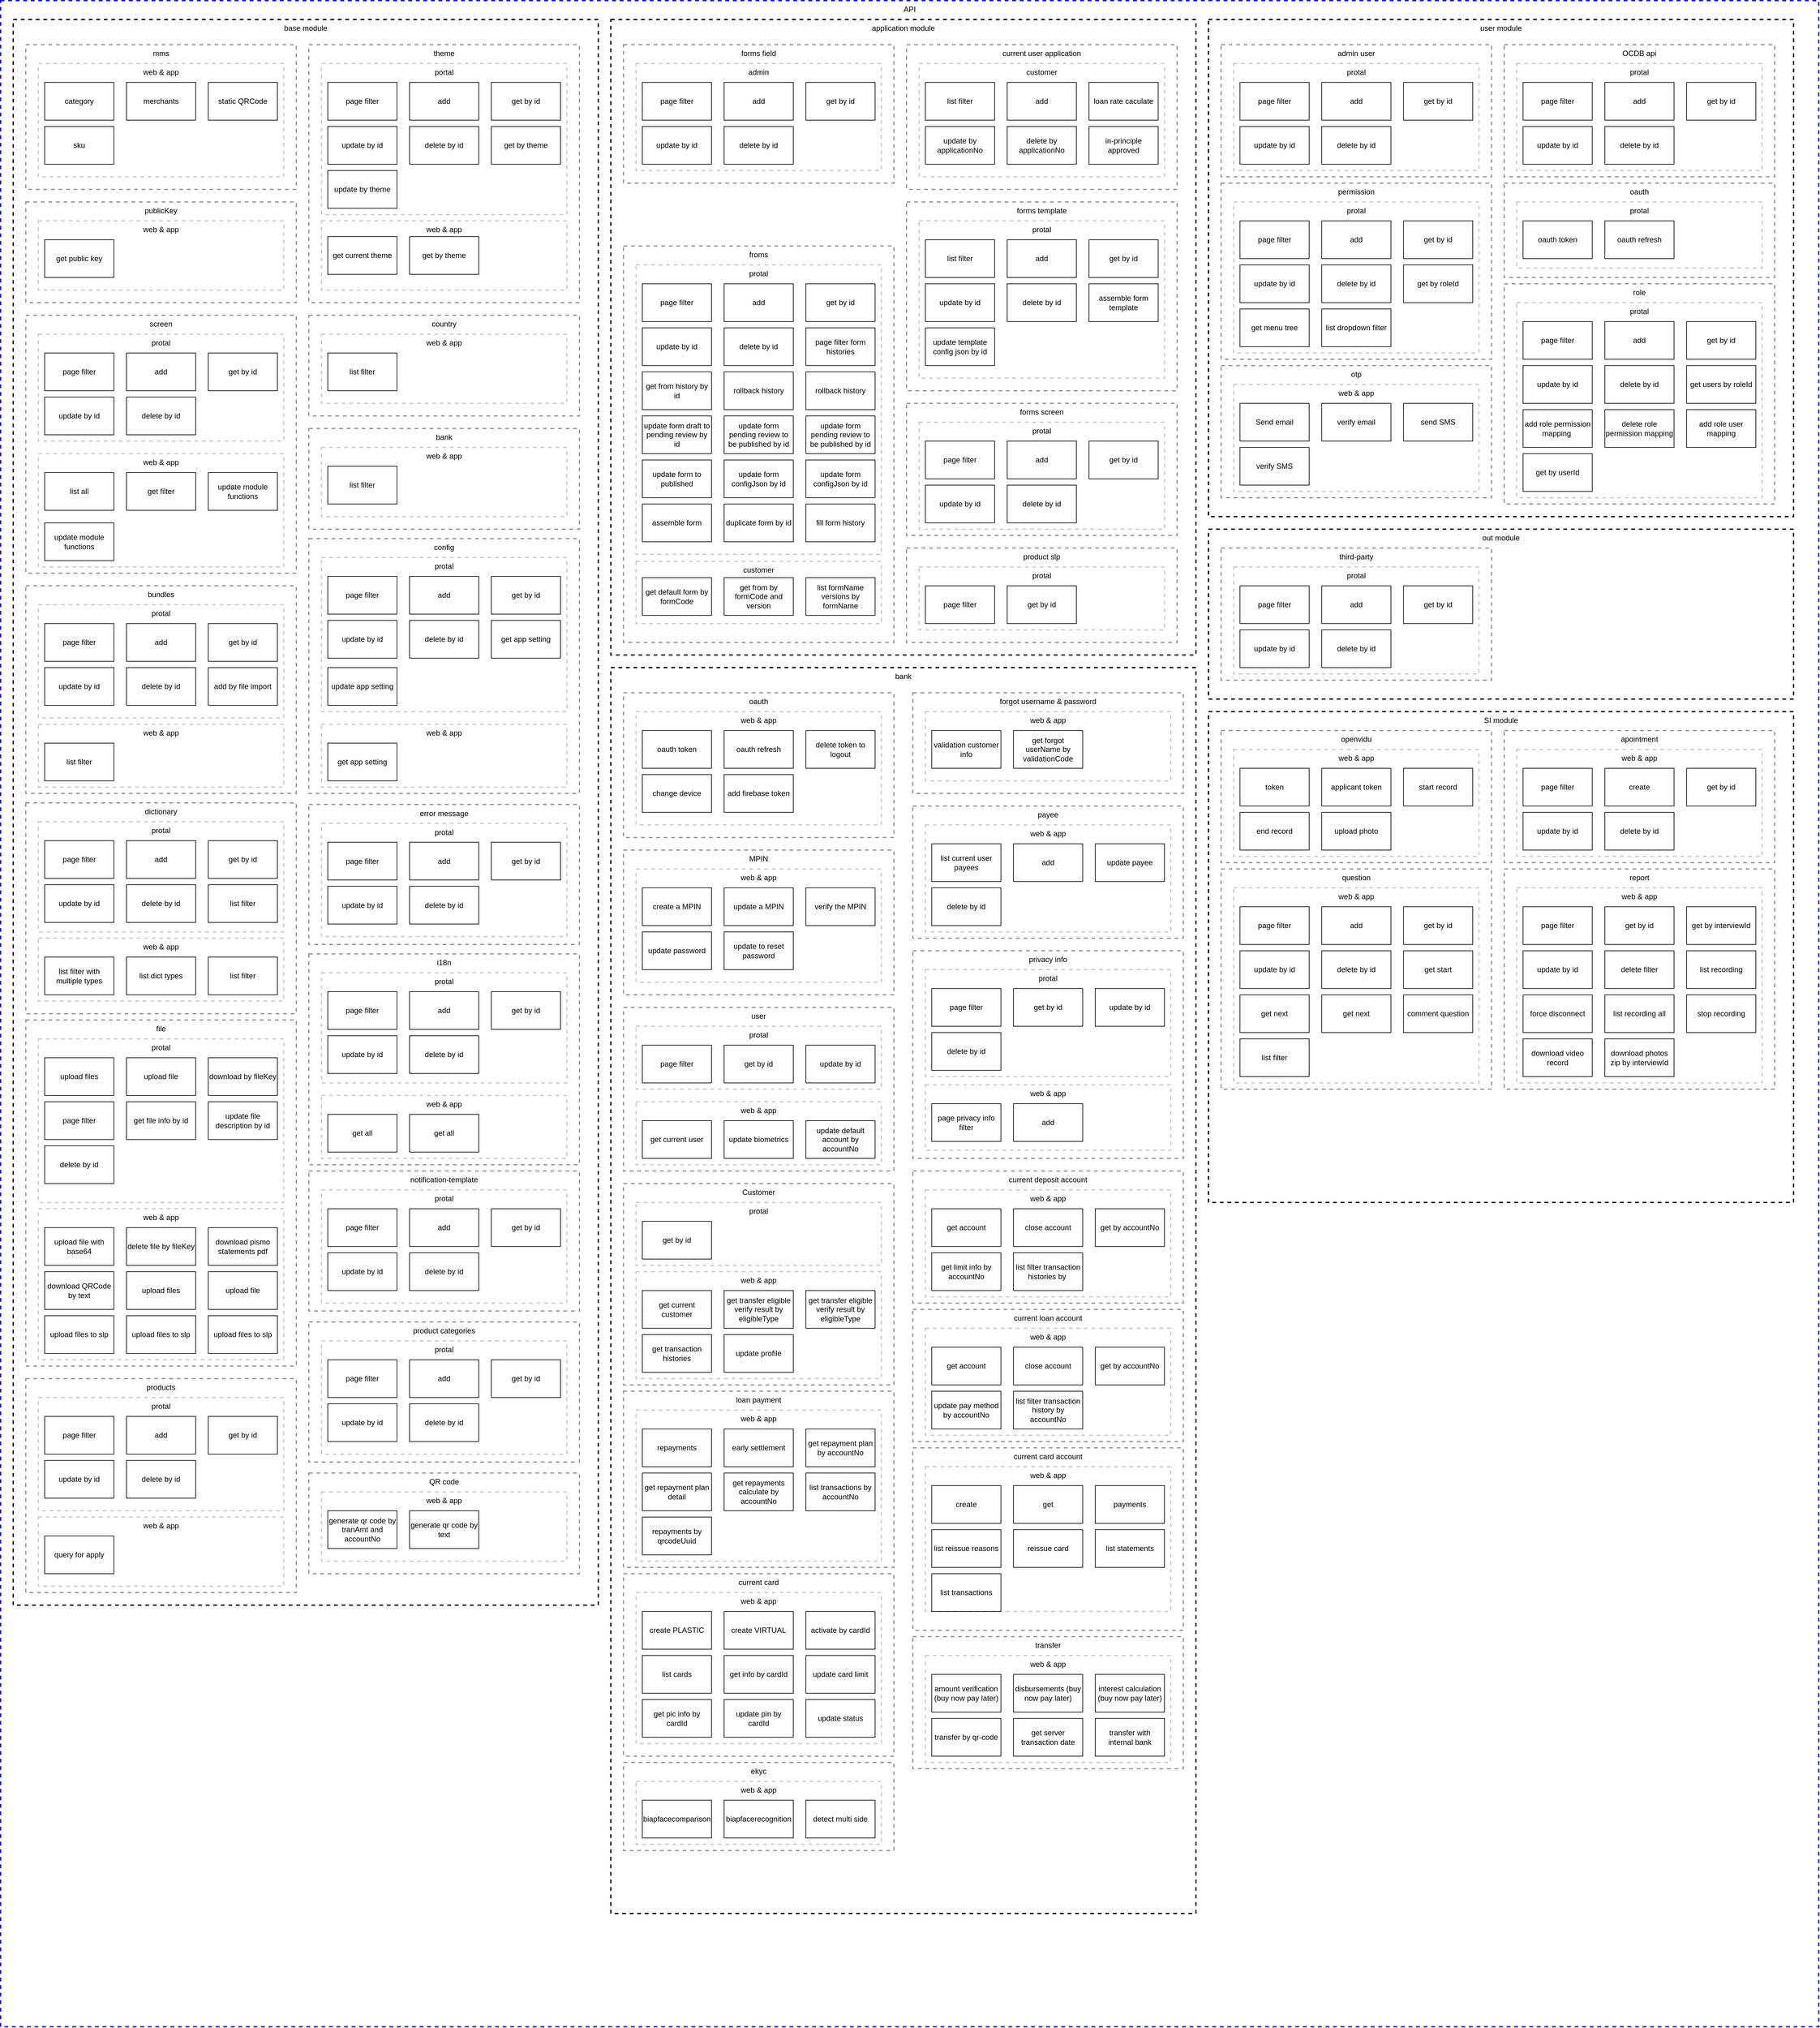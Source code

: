 <mxfile version="20.4.2" type="github">
  <diagram id="OInQUNuNO3AYRQuPPQoJ" name="第 1 页">
    <mxGraphModel dx="2062" dy="1154" grid="1" gridSize="10" guides="1" tooltips="1" connect="1" arrows="1" fold="1" page="1" pageScale="1" pageWidth="1100" pageHeight="850" math="0" shadow="0">
      <root>
        <mxCell id="0" />
        <mxCell id="1" parent="0" />
        <mxCell id="x6n-TaQfmUCHtvgikXO5-33" value="&lt;span style=&quot;font-weight: 400;&quot;&gt;API&lt;/span&gt;" style="rounded=0;whiteSpace=wrap;html=1;dashed=1;strokeWidth=2;fillColor=none;verticalAlign=top;fontStyle=1;strokeColor=#0000FF;" parent="1" vertex="1">
          <mxGeometry x="20" y="20" width="2890" height="3220" as="geometry" />
        </mxCell>
        <mxCell id="O0PW9jx7jIYoNXfm1WO1-252" value="" style="group" parent="1" vertex="1" connectable="0">
          <mxGeometry x="40" y="50" width="930" height="2520" as="geometry" />
        </mxCell>
        <mxCell id="O0PW9jx7jIYoNXfm1WO1-81" value="&lt;span style=&quot;font-weight: 400;&quot;&gt;base module&lt;/span&gt;" style="rounded=0;whiteSpace=wrap;html=1;dashed=1;strokeWidth=2;fillColor=none;verticalAlign=top;fontStyle=1" parent="O0PW9jx7jIYoNXfm1WO1-252" vertex="1">
          <mxGeometry width="930" height="2520" as="geometry" />
        </mxCell>
        <mxCell id="O0PW9jx7jIYoNXfm1WO1-82" value="&lt;span style=&quot;font-weight: 400;&quot;&gt;mms&lt;/span&gt;" style="rounded=0;whiteSpace=wrap;html=1;dashed=1;strokeWidth=2;fillColor=none;verticalAlign=top;fontStyle=1;opacity=40;" parent="O0PW9jx7jIYoNXfm1WO1-252" vertex="1">
          <mxGeometry x="20" y="40" width="430" height="230" as="geometry" />
        </mxCell>
        <mxCell id="O0PW9jx7jIYoNXfm1WO1-83" value="&lt;span style=&quot;font-weight: 400;&quot;&gt;web &amp;amp; app&lt;/span&gt;" style="rounded=0;whiteSpace=wrap;html=1;dashed=1;strokeWidth=2;fillColor=none;verticalAlign=top;fontStyle=1;opacity=20;" parent="O0PW9jx7jIYoNXfm1WO1-252" vertex="1">
          <mxGeometry x="40" y="70" width="390" height="180" as="geometry" />
        </mxCell>
        <mxCell id="O0PW9jx7jIYoNXfm1WO1-84" value="category" style="rounded=0;whiteSpace=wrap;html=1;fontColor=#000000;fillColor=none;" parent="O0PW9jx7jIYoNXfm1WO1-252" vertex="1">
          <mxGeometry x="50" y="100" width="110" height="60" as="geometry" />
        </mxCell>
        <mxCell id="O0PW9jx7jIYoNXfm1WO1-85" value="merchants" style="rounded=0;whiteSpace=wrap;html=1;fontColor=#000000;fillColor=none;" parent="O0PW9jx7jIYoNXfm1WO1-252" vertex="1">
          <mxGeometry x="180" y="100" width="110" height="60" as="geometry" />
        </mxCell>
        <mxCell id="O0PW9jx7jIYoNXfm1WO1-88" value="static QRCode" style="rounded=0;whiteSpace=wrap;html=1;fontColor=#000000;fillColor=none;" parent="O0PW9jx7jIYoNXfm1WO1-252" vertex="1">
          <mxGeometry x="310" y="100" width="110" height="60" as="geometry" />
        </mxCell>
        <mxCell id="O0PW9jx7jIYoNXfm1WO1-90" value="sku" style="rounded=0;whiteSpace=wrap;html=1;fontColor=#000000;fillColor=none;" parent="O0PW9jx7jIYoNXfm1WO1-252" vertex="1">
          <mxGeometry x="50" y="170" width="110" height="60" as="geometry" />
        </mxCell>
        <mxCell id="O0PW9jx7jIYoNXfm1WO1-93" value="&lt;span style=&quot;font-weight: 400;&quot;&gt;publicKey&lt;/span&gt;" style="rounded=0;whiteSpace=wrap;html=1;dashed=1;strokeWidth=2;fillColor=none;verticalAlign=top;fontStyle=1;opacity=40;" parent="O0PW9jx7jIYoNXfm1WO1-252" vertex="1">
          <mxGeometry x="20" y="290" width="430" height="160" as="geometry" />
        </mxCell>
        <mxCell id="O0PW9jx7jIYoNXfm1WO1-94" value="&lt;span style=&quot;font-weight: 400;&quot;&gt;web &amp;amp; app&lt;/span&gt;" style="rounded=0;whiteSpace=wrap;html=1;dashed=1;strokeWidth=2;fillColor=none;verticalAlign=top;fontStyle=1;opacity=20;" parent="O0PW9jx7jIYoNXfm1WO1-252" vertex="1">
          <mxGeometry x="40" y="320" width="390" height="110" as="geometry" />
        </mxCell>
        <mxCell id="O0PW9jx7jIYoNXfm1WO1-95" value="get public key" style="rounded=0;whiteSpace=wrap;html=1;fontColor=#000000;fillColor=none;" parent="O0PW9jx7jIYoNXfm1WO1-252" vertex="1">
          <mxGeometry x="50" y="350" width="110" height="60" as="geometry" />
        </mxCell>
        <mxCell id="O0PW9jx7jIYoNXfm1WO1-99" value="&lt;span style=&quot;font-weight: 400;&quot;&gt;screen&lt;/span&gt;" style="rounded=0;whiteSpace=wrap;html=1;dashed=1;strokeWidth=2;fillColor=none;verticalAlign=top;fontStyle=1;opacity=40;" parent="O0PW9jx7jIYoNXfm1WO1-252" vertex="1">
          <mxGeometry x="20" y="470" width="430" height="410" as="geometry" />
        </mxCell>
        <mxCell id="O0PW9jx7jIYoNXfm1WO1-100" value="&lt;span style=&quot;font-weight: 400;&quot;&gt;protal&lt;/span&gt;" style="rounded=0;whiteSpace=wrap;html=1;dashed=1;strokeWidth=2;fillColor=none;verticalAlign=top;fontStyle=1;opacity=20;" parent="O0PW9jx7jIYoNXfm1WO1-252" vertex="1">
          <mxGeometry x="40" y="500" width="390" height="170" as="geometry" />
        </mxCell>
        <mxCell id="O0PW9jx7jIYoNXfm1WO1-102" value="&lt;span style=&quot;font-weight: 400;&quot;&gt;web &amp;amp; app&lt;/span&gt;" style="rounded=0;whiteSpace=wrap;html=1;dashed=1;strokeWidth=2;fillColor=none;verticalAlign=top;fontStyle=1;opacity=20;" parent="O0PW9jx7jIYoNXfm1WO1-252" vertex="1">
          <mxGeometry x="40" y="690" width="390" height="180" as="geometry" />
        </mxCell>
        <mxCell id="O0PW9jx7jIYoNXfm1WO1-109" value="get filter" style="rounded=0;whiteSpace=wrap;html=1;fontColor=#000000;fillColor=none;" parent="O0PW9jx7jIYoNXfm1WO1-252" vertex="1">
          <mxGeometry x="180" y="720" width="110" height="60" as="geometry" />
        </mxCell>
        <mxCell id="O0PW9jx7jIYoNXfm1WO1-110" value="list all" style="rounded=0;whiteSpace=wrap;html=1;fontColor=#000000;fillColor=none;" parent="O0PW9jx7jIYoNXfm1WO1-252" vertex="1">
          <mxGeometry x="50" y="720" width="110" height="60" as="geometry" />
        </mxCell>
        <mxCell id="O0PW9jx7jIYoNXfm1WO1-111" value="update module functions" style="rounded=0;whiteSpace=wrap;html=1;fontColor=#000000;fillColor=none;" parent="O0PW9jx7jIYoNXfm1WO1-252" vertex="1">
          <mxGeometry x="310" y="720" width="110" height="60" as="geometry" />
        </mxCell>
        <mxCell id="O0PW9jx7jIYoNXfm1WO1-112" value="update module functions" style="rounded=0;whiteSpace=wrap;html=1;fontColor=#000000;fillColor=none;" parent="O0PW9jx7jIYoNXfm1WO1-252" vertex="1">
          <mxGeometry x="50" y="800" width="110" height="60" as="geometry" />
        </mxCell>
        <mxCell id="O0PW9jx7jIYoNXfm1WO1-118" value="&lt;span style=&quot;font-weight: 400;&quot;&gt;theme&lt;/span&gt;" style="rounded=0;whiteSpace=wrap;html=1;dashed=1;strokeWidth=2;fillColor=none;verticalAlign=top;fontStyle=1;opacity=40;" parent="O0PW9jx7jIYoNXfm1WO1-252" vertex="1">
          <mxGeometry x="470" y="40" width="430" height="410" as="geometry" />
        </mxCell>
        <mxCell id="O0PW9jx7jIYoNXfm1WO1-119" value="&lt;span style=&quot;font-weight: 400;&quot;&gt;portal&lt;/span&gt;" style="rounded=0;whiteSpace=wrap;html=1;dashed=1;strokeWidth=2;fillColor=none;verticalAlign=top;fontStyle=1;opacity=20;" parent="O0PW9jx7jIYoNXfm1WO1-252" vertex="1">
          <mxGeometry x="490" y="70" width="390" height="240" as="geometry" />
        </mxCell>
        <mxCell id="O0PW9jx7jIYoNXfm1WO1-104" value="page filter" style="rounded=0;whiteSpace=wrap;html=1;fontColor=#000000;fillColor=none;" parent="O0PW9jx7jIYoNXfm1WO1-252" vertex="1">
          <mxGeometry x="500" y="100" width="110" height="60" as="geometry" />
        </mxCell>
        <mxCell id="O0PW9jx7jIYoNXfm1WO1-105" value="add" style="rounded=0;whiteSpace=wrap;html=1;fontColor=#000000;fillColor=none;" parent="O0PW9jx7jIYoNXfm1WO1-252" vertex="1">
          <mxGeometry x="630" y="100" width="110" height="60" as="geometry" />
        </mxCell>
        <mxCell id="O0PW9jx7jIYoNXfm1WO1-106" value="get by id" style="rounded=0;whiteSpace=wrap;html=1;fontColor=#000000;fillColor=none;" parent="O0PW9jx7jIYoNXfm1WO1-252" vertex="1">
          <mxGeometry x="760" y="100" width="110" height="60" as="geometry" />
        </mxCell>
        <mxCell id="O0PW9jx7jIYoNXfm1WO1-107" value="update by id" style="rounded=0;whiteSpace=wrap;html=1;fontColor=#000000;fillColor=none;" parent="O0PW9jx7jIYoNXfm1WO1-252" vertex="1">
          <mxGeometry x="500" y="170" width="110" height="60" as="geometry" />
        </mxCell>
        <mxCell id="O0PW9jx7jIYoNXfm1WO1-108" value="delete by id" style="rounded=0;whiteSpace=wrap;html=1;fontColor=#000000;fillColor=none;" parent="O0PW9jx7jIYoNXfm1WO1-252" vertex="1">
          <mxGeometry x="630" y="170" width="110" height="60" as="geometry" />
        </mxCell>
        <mxCell id="O0PW9jx7jIYoNXfm1WO1-124" value="get by theme" style="rounded=0;whiteSpace=wrap;html=1;fontColor=#000000;fillColor=none;" parent="O0PW9jx7jIYoNXfm1WO1-252" vertex="1">
          <mxGeometry x="760" y="170" width="110" height="60" as="geometry" />
        </mxCell>
        <mxCell id="O0PW9jx7jIYoNXfm1WO1-125" value="page filter" style="rounded=0;whiteSpace=wrap;html=1;fontColor=#000000;fillColor=none;" parent="O0PW9jx7jIYoNXfm1WO1-252" vertex="1">
          <mxGeometry x="50" y="530" width="110" height="60" as="geometry" />
        </mxCell>
        <mxCell id="O0PW9jx7jIYoNXfm1WO1-126" value="add" style="rounded=0;whiteSpace=wrap;html=1;fontColor=#000000;fillColor=none;" parent="O0PW9jx7jIYoNXfm1WO1-252" vertex="1">
          <mxGeometry x="180" y="530" width="110" height="60" as="geometry" />
        </mxCell>
        <mxCell id="O0PW9jx7jIYoNXfm1WO1-127" value="get by id" style="rounded=0;whiteSpace=wrap;html=1;fontColor=#000000;fillColor=none;" parent="O0PW9jx7jIYoNXfm1WO1-252" vertex="1">
          <mxGeometry x="310" y="530" width="110" height="60" as="geometry" />
        </mxCell>
        <mxCell id="O0PW9jx7jIYoNXfm1WO1-128" value="update by id" style="rounded=0;whiteSpace=wrap;html=1;fontColor=#000000;fillColor=none;" parent="O0PW9jx7jIYoNXfm1WO1-252" vertex="1">
          <mxGeometry x="50" y="600" width="110" height="60" as="geometry" />
        </mxCell>
        <mxCell id="O0PW9jx7jIYoNXfm1WO1-129" value="delete by id" style="rounded=0;whiteSpace=wrap;html=1;fontColor=#000000;fillColor=none;" parent="O0PW9jx7jIYoNXfm1WO1-252" vertex="1">
          <mxGeometry x="180" y="600" width="110" height="60" as="geometry" />
        </mxCell>
        <mxCell id="O0PW9jx7jIYoNXfm1WO1-130" value="update by theme" style="rounded=0;whiteSpace=wrap;html=1;fontColor=#000000;fillColor=none;" parent="O0PW9jx7jIYoNXfm1WO1-252" vertex="1">
          <mxGeometry x="500" y="240" width="110" height="60" as="geometry" />
        </mxCell>
        <mxCell id="O0PW9jx7jIYoNXfm1WO1-131" value="&lt;span style=&quot;font-weight: 400;&quot;&gt;web &amp;amp; app&lt;/span&gt;" style="rounded=0;whiteSpace=wrap;html=1;dashed=1;strokeWidth=2;fillColor=none;verticalAlign=top;fontStyle=1;opacity=20;" parent="O0PW9jx7jIYoNXfm1WO1-252" vertex="1">
          <mxGeometry x="490" y="320" width="390" height="110" as="geometry" />
        </mxCell>
        <mxCell id="O0PW9jx7jIYoNXfm1WO1-132" value="get current theme" style="rounded=0;whiteSpace=wrap;html=1;fontColor=#000000;fillColor=none;" parent="O0PW9jx7jIYoNXfm1WO1-252" vertex="1">
          <mxGeometry x="500" y="345" width="110" height="60" as="geometry" />
        </mxCell>
        <mxCell id="O0PW9jx7jIYoNXfm1WO1-133" value="get by theme" style="rounded=0;whiteSpace=wrap;html=1;fontColor=#000000;fillColor=none;" parent="O0PW9jx7jIYoNXfm1WO1-252" vertex="1">
          <mxGeometry x="630" y="345" width="110" height="60" as="geometry" />
        </mxCell>
        <mxCell id="O0PW9jx7jIYoNXfm1WO1-138" value="&lt;span style=&quot;font-weight: 400;&quot;&gt;country&lt;/span&gt;" style="rounded=0;whiteSpace=wrap;html=1;dashed=1;strokeWidth=2;fillColor=none;verticalAlign=top;fontStyle=1;opacity=40;" parent="O0PW9jx7jIYoNXfm1WO1-252" vertex="1">
          <mxGeometry x="470" y="470" width="430" height="160" as="geometry" />
        </mxCell>
        <mxCell id="O0PW9jx7jIYoNXfm1WO1-139" value="&lt;span style=&quot;font-weight: 400;&quot;&gt;web &amp;amp; app&lt;/span&gt;" style="rounded=0;whiteSpace=wrap;html=1;dashed=1;strokeWidth=2;fillColor=none;verticalAlign=top;fontStyle=1;opacity=20;" parent="O0PW9jx7jIYoNXfm1WO1-252" vertex="1">
          <mxGeometry x="490" y="500" width="390" height="110" as="geometry" />
        </mxCell>
        <mxCell id="O0PW9jx7jIYoNXfm1WO1-140" value="list filter" style="rounded=0;whiteSpace=wrap;html=1;fontColor=#000000;fillColor=none;" parent="O0PW9jx7jIYoNXfm1WO1-252" vertex="1">
          <mxGeometry x="500" y="530" width="110" height="60" as="geometry" />
        </mxCell>
        <mxCell id="O0PW9jx7jIYoNXfm1WO1-141" value="&lt;span style=&quot;font-weight: 400;&quot;&gt;bank&lt;/span&gt;" style="rounded=0;whiteSpace=wrap;html=1;dashed=1;strokeWidth=2;fillColor=none;verticalAlign=top;fontStyle=1;opacity=40;" parent="O0PW9jx7jIYoNXfm1WO1-252" vertex="1">
          <mxGeometry x="470" y="650" width="430" height="160" as="geometry" />
        </mxCell>
        <mxCell id="O0PW9jx7jIYoNXfm1WO1-142" value="&lt;span style=&quot;font-weight: 400;&quot;&gt;web &amp;amp; app&lt;/span&gt;" style="rounded=0;whiteSpace=wrap;html=1;dashed=1;strokeWidth=2;fillColor=none;verticalAlign=top;fontStyle=1;opacity=20;" parent="O0PW9jx7jIYoNXfm1WO1-252" vertex="1">
          <mxGeometry x="490" y="680" width="390" height="110" as="geometry" />
        </mxCell>
        <mxCell id="O0PW9jx7jIYoNXfm1WO1-143" value="list filter" style="rounded=0;whiteSpace=wrap;html=1;fontColor=#000000;fillColor=none;" parent="O0PW9jx7jIYoNXfm1WO1-252" vertex="1">
          <mxGeometry x="500" y="710" width="110" height="60" as="geometry" />
        </mxCell>
        <mxCell id="O0PW9jx7jIYoNXfm1WO1-145" value="&lt;span style=&quot;font-weight: 400;&quot;&gt;bundles&lt;/span&gt;" style="rounded=0;whiteSpace=wrap;html=1;dashed=1;strokeWidth=2;fillColor=none;verticalAlign=top;fontStyle=1;opacity=40;" parent="O0PW9jx7jIYoNXfm1WO1-252" vertex="1">
          <mxGeometry x="20" y="900" width="430" height="330" as="geometry" />
        </mxCell>
        <mxCell id="O0PW9jx7jIYoNXfm1WO1-146" value="&lt;span style=&quot;font-weight: 400;&quot;&gt;protal&lt;/span&gt;" style="rounded=0;whiteSpace=wrap;html=1;dashed=1;strokeWidth=2;fillColor=none;verticalAlign=top;fontStyle=1;opacity=20;" parent="O0PW9jx7jIYoNXfm1WO1-252" vertex="1">
          <mxGeometry x="40" y="930" width="390" height="180" as="geometry" />
        </mxCell>
        <mxCell id="O0PW9jx7jIYoNXfm1WO1-148" value="&lt;span style=&quot;font-weight: 400;&quot;&gt;web &amp;amp; app&lt;/span&gt;" style="rounded=0;whiteSpace=wrap;html=1;dashed=1;strokeWidth=2;fillColor=none;verticalAlign=top;fontStyle=1;opacity=20;" parent="O0PW9jx7jIYoNXfm1WO1-252" vertex="1">
          <mxGeometry x="40" y="1120" width="390" height="100" as="geometry" />
        </mxCell>
        <mxCell id="O0PW9jx7jIYoNXfm1WO1-149" value="page filter" style="rounded=0;whiteSpace=wrap;html=1;fontColor=#000000;fillColor=none;" parent="O0PW9jx7jIYoNXfm1WO1-252" vertex="1">
          <mxGeometry x="50" y="960" width="110" height="60" as="geometry" />
        </mxCell>
        <mxCell id="O0PW9jx7jIYoNXfm1WO1-150" value="add" style="rounded=0;whiteSpace=wrap;html=1;fontColor=#000000;fillColor=none;" parent="O0PW9jx7jIYoNXfm1WO1-252" vertex="1">
          <mxGeometry x="180" y="960" width="110" height="60" as="geometry" />
        </mxCell>
        <mxCell id="O0PW9jx7jIYoNXfm1WO1-151" value="get by id" style="rounded=0;whiteSpace=wrap;html=1;fontColor=#000000;fillColor=none;" parent="O0PW9jx7jIYoNXfm1WO1-252" vertex="1">
          <mxGeometry x="310" y="960" width="110" height="60" as="geometry" />
        </mxCell>
        <mxCell id="O0PW9jx7jIYoNXfm1WO1-152" value="update by id" style="rounded=0;whiteSpace=wrap;html=1;fontColor=#000000;fillColor=none;" parent="O0PW9jx7jIYoNXfm1WO1-252" vertex="1">
          <mxGeometry x="50" y="1030" width="110" height="60" as="geometry" />
        </mxCell>
        <mxCell id="O0PW9jx7jIYoNXfm1WO1-153" value="delete by id" style="rounded=0;whiteSpace=wrap;html=1;fontColor=#000000;fillColor=none;" parent="O0PW9jx7jIYoNXfm1WO1-252" vertex="1">
          <mxGeometry x="180" y="1030" width="110" height="60" as="geometry" />
        </mxCell>
        <mxCell id="O0PW9jx7jIYoNXfm1WO1-154" value="add by file import" style="rounded=0;whiteSpace=wrap;html=1;fontColor=#000000;fillColor=none;" parent="O0PW9jx7jIYoNXfm1WO1-252" vertex="1">
          <mxGeometry x="310" y="1030" width="110" height="60" as="geometry" />
        </mxCell>
        <mxCell id="O0PW9jx7jIYoNXfm1WO1-155" value="list filter" style="rounded=0;whiteSpace=wrap;html=1;fontColor=#000000;fillColor=none;" parent="O0PW9jx7jIYoNXfm1WO1-252" vertex="1">
          <mxGeometry x="50" y="1150" width="110" height="60" as="geometry" />
        </mxCell>
        <mxCell id="O0PW9jx7jIYoNXfm1WO1-157" value="&lt;span style=&quot;font-weight: 400;&quot;&gt;config&lt;/span&gt;" style="rounded=0;whiteSpace=wrap;html=1;dashed=1;strokeWidth=2;fillColor=none;verticalAlign=top;fontStyle=1;opacity=40;" parent="O0PW9jx7jIYoNXfm1WO1-252" vertex="1">
          <mxGeometry x="470" y="825" width="430" height="405" as="geometry" />
        </mxCell>
        <mxCell id="O0PW9jx7jIYoNXfm1WO1-158" value="&lt;span style=&quot;font-weight: 400;&quot;&gt;protal&lt;/span&gt;" style="rounded=0;whiteSpace=wrap;html=1;dashed=1;strokeWidth=2;fillColor=none;verticalAlign=top;fontStyle=1;opacity=20;" parent="O0PW9jx7jIYoNXfm1WO1-252" vertex="1">
          <mxGeometry x="490" y="855" width="390" height="245" as="geometry" />
        </mxCell>
        <mxCell id="O0PW9jx7jIYoNXfm1WO1-159" value="&lt;span style=&quot;font-weight: 400;&quot;&gt;web &amp;amp; app&lt;/span&gt;" style="rounded=0;whiteSpace=wrap;html=1;dashed=1;strokeWidth=2;fillColor=none;verticalAlign=top;fontStyle=1;opacity=20;" parent="O0PW9jx7jIYoNXfm1WO1-252" vertex="1">
          <mxGeometry x="490" y="1120" width="390" height="100" as="geometry" />
        </mxCell>
        <mxCell id="O0PW9jx7jIYoNXfm1WO1-160" value="page filter" style="rounded=0;whiteSpace=wrap;html=1;fontColor=#000000;fillColor=none;" parent="O0PW9jx7jIYoNXfm1WO1-252" vertex="1">
          <mxGeometry x="500" y="885" width="110" height="60" as="geometry" />
        </mxCell>
        <mxCell id="O0PW9jx7jIYoNXfm1WO1-161" value="add" style="rounded=0;whiteSpace=wrap;html=1;fontColor=#000000;fillColor=none;" parent="O0PW9jx7jIYoNXfm1WO1-252" vertex="1">
          <mxGeometry x="630" y="885" width="110" height="60" as="geometry" />
        </mxCell>
        <mxCell id="O0PW9jx7jIYoNXfm1WO1-162" value="get by id" style="rounded=0;whiteSpace=wrap;html=1;fontColor=#000000;fillColor=none;" parent="O0PW9jx7jIYoNXfm1WO1-252" vertex="1">
          <mxGeometry x="760" y="885" width="110" height="60" as="geometry" />
        </mxCell>
        <mxCell id="O0PW9jx7jIYoNXfm1WO1-163" value="update by id" style="rounded=0;whiteSpace=wrap;html=1;fontColor=#000000;fillColor=none;" parent="O0PW9jx7jIYoNXfm1WO1-252" vertex="1">
          <mxGeometry x="500" y="955" width="110" height="60" as="geometry" />
        </mxCell>
        <mxCell id="O0PW9jx7jIYoNXfm1WO1-164" value="delete by id" style="rounded=0;whiteSpace=wrap;html=1;fontColor=#000000;fillColor=none;" parent="O0PW9jx7jIYoNXfm1WO1-252" vertex="1">
          <mxGeometry x="630" y="955" width="110" height="60" as="geometry" />
        </mxCell>
        <mxCell id="O0PW9jx7jIYoNXfm1WO1-165" value="get app setting" style="rounded=0;whiteSpace=wrap;html=1;fontColor=#000000;fillColor=none;" parent="O0PW9jx7jIYoNXfm1WO1-252" vertex="1">
          <mxGeometry x="760" y="955" width="110" height="60" as="geometry" />
        </mxCell>
        <mxCell id="O0PW9jx7jIYoNXfm1WO1-166" value="get app setting" style="rounded=0;whiteSpace=wrap;html=1;fontColor=#000000;fillColor=none;" parent="O0PW9jx7jIYoNXfm1WO1-252" vertex="1">
          <mxGeometry x="500" y="1150" width="110" height="60" as="geometry" />
        </mxCell>
        <mxCell id="O0PW9jx7jIYoNXfm1WO1-167" value="update app setting" style="rounded=0;whiteSpace=wrap;html=1;fontColor=#000000;fillColor=none;" parent="O0PW9jx7jIYoNXfm1WO1-252" vertex="1">
          <mxGeometry x="500" y="1030" width="110" height="60" as="geometry" />
        </mxCell>
        <mxCell id="O0PW9jx7jIYoNXfm1WO1-168" value="&lt;span style=&quot;font-weight: 400;&quot;&gt;dictionary&lt;/span&gt;" style="rounded=0;whiteSpace=wrap;html=1;dashed=1;strokeWidth=2;fillColor=none;verticalAlign=top;fontStyle=1;opacity=40;" parent="O0PW9jx7jIYoNXfm1WO1-252" vertex="1">
          <mxGeometry x="20" y="1245" width="430" height="335" as="geometry" />
        </mxCell>
        <mxCell id="O0PW9jx7jIYoNXfm1WO1-169" value="&lt;span style=&quot;font-weight: 400;&quot;&gt;protal&lt;/span&gt;" style="rounded=0;whiteSpace=wrap;html=1;dashed=1;strokeWidth=2;fillColor=none;verticalAlign=top;fontStyle=1;opacity=20;" parent="O0PW9jx7jIYoNXfm1WO1-252" vertex="1">
          <mxGeometry x="40" y="1275" width="390" height="175" as="geometry" />
        </mxCell>
        <mxCell id="O0PW9jx7jIYoNXfm1WO1-170" value="&lt;span style=&quot;font-weight: 400;&quot;&gt;web &amp;amp; app&lt;/span&gt;" style="rounded=0;whiteSpace=wrap;html=1;dashed=1;strokeWidth=2;fillColor=none;verticalAlign=top;fontStyle=1;opacity=20;" parent="O0PW9jx7jIYoNXfm1WO1-252" vertex="1">
          <mxGeometry x="40" y="1460" width="390" height="100" as="geometry" />
        </mxCell>
        <mxCell id="O0PW9jx7jIYoNXfm1WO1-171" value="page filter" style="rounded=0;whiteSpace=wrap;html=1;fontColor=#000000;fillColor=none;" parent="O0PW9jx7jIYoNXfm1WO1-252" vertex="1">
          <mxGeometry x="50" y="1305" width="110" height="60" as="geometry" />
        </mxCell>
        <mxCell id="O0PW9jx7jIYoNXfm1WO1-172" value="add" style="rounded=0;whiteSpace=wrap;html=1;fontColor=#000000;fillColor=none;" parent="O0PW9jx7jIYoNXfm1WO1-252" vertex="1">
          <mxGeometry x="180" y="1305" width="110" height="60" as="geometry" />
        </mxCell>
        <mxCell id="O0PW9jx7jIYoNXfm1WO1-173" value="get by id" style="rounded=0;whiteSpace=wrap;html=1;fontColor=#000000;fillColor=none;" parent="O0PW9jx7jIYoNXfm1WO1-252" vertex="1">
          <mxGeometry x="310" y="1305" width="110" height="60" as="geometry" />
        </mxCell>
        <mxCell id="O0PW9jx7jIYoNXfm1WO1-174" value="update by id" style="rounded=0;whiteSpace=wrap;html=1;fontColor=#000000;fillColor=none;" parent="O0PW9jx7jIYoNXfm1WO1-252" vertex="1">
          <mxGeometry x="50" y="1375" width="110" height="60" as="geometry" />
        </mxCell>
        <mxCell id="O0PW9jx7jIYoNXfm1WO1-175" value="delete by id" style="rounded=0;whiteSpace=wrap;html=1;fontColor=#000000;fillColor=none;" parent="O0PW9jx7jIYoNXfm1WO1-252" vertex="1">
          <mxGeometry x="180" y="1375" width="110" height="60" as="geometry" />
        </mxCell>
        <mxCell id="O0PW9jx7jIYoNXfm1WO1-176" value="&lt;div&gt;&lt;span style=&quot;background-color: initial;&quot;&gt;list filter&lt;/span&gt;&lt;br&gt;&lt;/div&gt;" style="rounded=0;whiteSpace=wrap;html=1;fontColor=#000000;fillColor=none;" parent="O0PW9jx7jIYoNXfm1WO1-252" vertex="1">
          <mxGeometry x="310" y="1375" width="110" height="60" as="geometry" />
        </mxCell>
        <mxCell id="O0PW9jx7jIYoNXfm1WO1-177" value="list filter with multiple types" style="rounded=0;whiteSpace=wrap;html=1;fontColor=#000000;fillColor=none;" parent="O0PW9jx7jIYoNXfm1WO1-252" vertex="1">
          <mxGeometry x="50" y="1490" width="110" height="60" as="geometry" />
        </mxCell>
        <mxCell id="O0PW9jx7jIYoNXfm1WO1-178" value="list dict types" style="rounded=0;whiteSpace=wrap;html=1;fontColor=#000000;fillColor=none;" parent="O0PW9jx7jIYoNXfm1WO1-252" vertex="1">
          <mxGeometry x="180" y="1490" width="110" height="60" as="geometry" />
        </mxCell>
        <mxCell id="O0PW9jx7jIYoNXfm1WO1-179" value="list filter" style="rounded=0;whiteSpace=wrap;html=1;fontColor=#000000;fillColor=none;" parent="O0PW9jx7jIYoNXfm1WO1-252" vertex="1">
          <mxGeometry x="310" y="1490" width="110" height="60" as="geometry" />
        </mxCell>
        <mxCell id="O0PW9jx7jIYoNXfm1WO1-180" value="&lt;span style=&quot;font-weight: 400;&quot;&gt;error message&lt;/span&gt;" style="rounded=0;whiteSpace=wrap;html=1;dashed=1;strokeWidth=2;fillColor=none;verticalAlign=top;fontStyle=1;opacity=40;" parent="O0PW9jx7jIYoNXfm1WO1-252" vertex="1">
          <mxGeometry x="470" y="1247.5" width="430" height="222.5" as="geometry" />
        </mxCell>
        <mxCell id="O0PW9jx7jIYoNXfm1WO1-181" value="&lt;span style=&quot;font-weight: 400;&quot;&gt;protal&lt;/span&gt;" style="rounded=0;whiteSpace=wrap;html=1;dashed=1;strokeWidth=2;fillColor=none;verticalAlign=top;fontStyle=1;opacity=20;" parent="O0PW9jx7jIYoNXfm1WO1-252" vertex="1">
          <mxGeometry x="490" y="1277.5" width="390" height="180" as="geometry" />
        </mxCell>
        <mxCell id="O0PW9jx7jIYoNXfm1WO1-182" value="page filter" style="rounded=0;whiteSpace=wrap;html=1;fontColor=#000000;fillColor=none;" parent="O0PW9jx7jIYoNXfm1WO1-252" vertex="1">
          <mxGeometry x="500" y="1307.5" width="110" height="60" as="geometry" />
        </mxCell>
        <mxCell id="O0PW9jx7jIYoNXfm1WO1-183" value="add" style="rounded=0;whiteSpace=wrap;html=1;fontColor=#000000;fillColor=none;" parent="O0PW9jx7jIYoNXfm1WO1-252" vertex="1">
          <mxGeometry x="630" y="1307.5" width="110" height="60" as="geometry" />
        </mxCell>
        <mxCell id="O0PW9jx7jIYoNXfm1WO1-184" value="get by id" style="rounded=0;whiteSpace=wrap;html=1;fontColor=#000000;fillColor=none;" parent="O0PW9jx7jIYoNXfm1WO1-252" vertex="1">
          <mxGeometry x="760" y="1307.5" width="110" height="60" as="geometry" />
        </mxCell>
        <mxCell id="O0PW9jx7jIYoNXfm1WO1-185" value="update by id" style="rounded=0;whiteSpace=wrap;html=1;fontColor=#000000;fillColor=none;" parent="O0PW9jx7jIYoNXfm1WO1-252" vertex="1">
          <mxGeometry x="500" y="1377.5" width="110" height="60" as="geometry" />
        </mxCell>
        <mxCell id="O0PW9jx7jIYoNXfm1WO1-186" value="delete by id" style="rounded=0;whiteSpace=wrap;html=1;fontColor=#000000;fillColor=none;" parent="O0PW9jx7jIYoNXfm1WO1-252" vertex="1">
          <mxGeometry x="630" y="1377.5" width="110" height="60" as="geometry" />
        </mxCell>
        <mxCell id="O0PW9jx7jIYoNXfm1WO1-188" value="&lt;span style=&quot;font-weight: 400;&quot;&gt;file&lt;/span&gt;" style="rounded=0;whiteSpace=wrap;html=1;dashed=1;strokeWidth=2;fillColor=none;verticalAlign=top;fontStyle=1;opacity=40;" parent="O0PW9jx7jIYoNXfm1WO1-252" vertex="1">
          <mxGeometry x="20" y="1590" width="430" height="550" as="geometry" />
        </mxCell>
        <mxCell id="O0PW9jx7jIYoNXfm1WO1-189" value="&lt;span style=&quot;font-weight: 400;&quot;&gt;protal&lt;/span&gt;" style="rounded=0;whiteSpace=wrap;html=1;dashed=1;strokeWidth=2;fillColor=none;verticalAlign=top;fontStyle=1;opacity=20;" parent="O0PW9jx7jIYoNXfm1WO1-252" vertex="1">
          <mxGeometry x="40" y="1620" width="390" height="260" as="geometry" />
        </mxCell>
        <mxCell id="O0PW9jx7jIYoNXfm1WO1-190" value="&lt;span style=&quot;font-weight: 400;&quot;&gt;web &amp;amp; app&lt;/span&gt;" style="rounded=0;whiteSpace=wrap;html=1;dashed=1;strokeWidth=2;fillColor=none;verticalAlign=top;fontStyle=1;opacity=20;" parent="O0PW9jx7jIYoNXfm1WO1-252" vertex="1">
          <mxGeometry x="40" y="1890" width="390" height="240" as="geometry" />
        </mxCell>
        <mxCell id="O0PW9jx7jIYoNXfm1WO1-191" value="upload files" style="rounded=0;whiteSpace=wrap;html=1;fontColor=#000000;fillColor=none;" parent="O0PW9jx7jIYoNXfm1WO1-252" vertex="1">
          <mxGeometry x="50" y="1650" width="110" height="60" as="geometry" />
        </mxCell>
        <mxCell id="O0PW9jx7jIYoNXfm1WO1-192" value="upload file" style="rounded=0;whiteSpace=wrap;html=1;fontColor=#000000;fillColor=none;" parent="O0PW9jx7jIYoNXfm1WO1-252" vertex="1">
          <mxGeometry x="180" y="1650" width="110" height="60" as="geometry" />
        </mxCell>
        <mxCell id="O0PW9jx7jIYoNXfm1WO1-193" value="download by fileKey" style="rounded=0;whiteSpace=wrap;html=1;fontColor=#000000;fillColor=none;" parent="O0PW9jx7jIYoNXfm1WO1-252" vertex="1">
          <mxGeometry x="310" y="1650" width="110" height="60" as="geometry" />
        </mxCell>
        <mxCell id="O0PW9jx7jIYoNXfm1WO1-194" value="page filter" style="rounded=0;whiteSpace=wrap;html=1;fontColor=#000000;fillColor=none;" parent="O0PW9jx7jIYoNXfm1WO1-252" vertex="1">
          <mxGeometry x="50" y="1720" width="110" height="60" as="geometry" />
        </mxCell>
        <mxCell id="O0PW9jx7jIYoNXfm1WO1-195" value="get file info by id" style="rounded=0;whiteSpace=wrap;html=1;fontColor=#000000;fillColor=none;" parent="O0PW9jx7jIYoNXfm1WO1-252" vertex="1">
          <mxGeometry x="180" y="1720" width="110" height="60" as="geometry" />
        </mxCell>
        <mxCell id="O0PW9jx7jIYoNXfm1WO1-196" value="&lt;div&gt;update file description by id&lt;br&gt;&lt;/div&gt;" style="rounded=0;whiteSpace=wrap;html=1;fontColor=#000000;fillColor=none;" parent="O0PW9jx7jIYoNXfm1WO1-252" vertex="1">
          <mxGeometry x="310" y="1720" width="110" height="60" as="geometry" />
        </mxCell>
        <mxCell id="O0PW9jx7jIYoNXfm1WO1-197" value="upload file with base64" style="rounded=0;whiteSpace=wrap;html=1;fontColor=#000000;fillColor=none;" parent="O0PW9jx7jIYoNXfm1WO1-252" vertex="1">
          <mxGeometry x="50" y="1920" width="110" height="60" as="geometry" />
        </mxCell>
        <mxCell id="O0PW9jx7jIYoNXfm1WO1-198" value="delete file by fileKey" style="rounded=0;whiteSpace=wrap;html=1;fontColor=#000000;fillColor=none;" parent="O0PW9jx7jIYoNXfm1WO1-252" vertex="1">
          <mxGeometry x="180" y="1920" width="110" height="60" as="geometry" />
        </mxCell>
        <mxCell id="O0PW9jx7jIYoNXfm1WO1-199" value="download pismo statements pdf" style="rounded=0;whiteSpace=wrap;html=1;fontColor=#000000;fillColor=none;" parent="O0PW9jx7jIYoNXfm1WO1-252" vertex="1">
          <mxGeometry x="310" y="1920" width="110" height="60" as="geometry" />
        </mxCell>
        <mxCell id="O0PW9jx7jIYoNXfm1WO1-200" value="delete by id" style="rounded=0;whiteSpace=wrap;html=1;fontColor=#000000;fillColor=none;" parent="O0PW9jx7jIYoNXfm1WO1-252" vertex="1">
          <mxGeometry x="50" y="1790" width="110" height="60" as="geometry" />
        </mxCell>
        <mxCell id="O0PW9jx7jIYoNXfm1WO1-203" value="download QRCode by text" style="rounded=0;whiteSpace=wrap;html=1;fontColor=#000000;fillColor=none;" parent="O0PW9jx7jIYoNXfm1WO1-252" vertex="1">
          <mxGeometry x="50" y="1990" width="110" height="60" as="geometry" />
        </mxCell>
        <mxCell id="O0PW9jx7jIYoNXfm1WO1-204" value="upload files" style="rounded=0;whiteSpace=wrap;html=1;fontColor=#000000;fillColor=none;" parent="O0PW9jx7jIYoNXfm1WO1-252" vertex="1">
          <mxGeometry x="180" y="1990" width="110" height="60" as="geometry" />
        </mxCell>
        <mxCell id="O0PW9jx7jIYoNXfm1WO1-205" value="upload file" style="rounded=0;whiteSpace=wrap;html=1;fontColor=#000000;fillColor=none;" parent="O0PW9jx7jIYoNXfm1WO1-252" vertex="1">
          <mxGeometry x="310" y="1990" width="110" height="60" as="geometry" />
        </mxCell>
        <mxCell id="O0PW9jx7jIYoNXfm1WO1-206" value="upload files to slp" style="rounded=0;whiteSpace=wrap;html=1;fontColor=#000000;fillColor=none;" parent="O0PW9jx7jIYoNXfm1WO1-252" vertex="1">
          <mxGeometry x="50" y="2060" width="110" height="60" as="geometry" />
        </mxCell>
        <mxCell id="O0PW9jx7jIYoNXfm1WO1-207" value="upload files to slp" style="rounded=0;whiteSpace=wrap;html=1;fontColor=#000000;fillColor=none;" parent="O0PW9jx7jIYoNXfm1WO1-252" vertex="1">
          <mxGeometry x="180" y="2060" width="110" height="60" as="geometry" />
        </mxCell>
        <mxCell id="O0PW9jx7jIYoNXfm1WO1-208" value="upload files to slp" style="rounded=0;whiteSpace=wrap;html=1;fontColor=#000000;fillColor=none;" parent="O0PW9jx7jIYoNXfm1WO1-252" vertex="1">
          <mxGeometry x="310" y="2060" width="110" height="60" as="geometry" />
        </mxCell>
        <mxCell id="O0PW9jx7jIYoNXfm1WO1-209" value="&lt;span style=&quot;font-weight: 400;&quot;&gt;i18n&lt;/span&gt;" style="rounded=0;whiteSpace=wrap;html=1;dashed=1;strokeWidth=2;fillColor=none;verticalAlign=top;fontStyle=1;opacity=40;" parent="O0PW9jx7jIYoNXfm1WO1-252" vertex="1">
          <mxGeometry x="470" y="1485" width="430" height="335" as="geometry" />
        </mxCell>
        <mxCell id="O0PW9jx7jIYoNXfm1WO1-210" value="&lt;span style=&quot;font-weight: 400;&quot;&gt;protal&lt;/span&gt;" style="rounded=0;whiteSpace=wrap;html=1;dashed=1;strokeWidth=2;fillColor=none;verticalAlign=top;fontStyle=1;opacity=20;" parent="O0PW9jx7jIYoNXfm1WO1-252" vertex="1">
          <mxGeometry x="490" y="1515" width="390" height="175" as="geometry" />
        </mxCell>
        <mxCell id="O0PW9jx7jIYoNXfm1WO1-211" value="&lt;span style=&quot;font-weight: 400;&quot;&gt;web &amp;amp; app&lt;/span&gt;" style="rounded=0;whiteSpace=wrap;html=1;dashed=1;strokeWidth=2;fillColor=none;verticalAlign=top;fontStyle=1;opacity=20;" parent="O0PW9jx7jIYoNXfm1WO1-252" vertex="1">
          <mxGeometry x="490" y="1710" width="390" height="100" as="geometry" />
        </mxCell>
        <mxCell id="O0PW9jx7jIYoNXfm1WO1-212" value="page filter" style="rounded=0;whiteSpace=wrap;html=1;fontColor=#000000;fillColor=none;" parent="O0PW9jx7jIYoNXfm1WO1-252" vertex="1">
          <mxGeometry x="500" y="1545" width="110" height="60" as="geometry" />
        </mxCell>
        <mxCell id="O0PW9jx7jIYoNXfm1WO1-213" value="add" style="rounded=0;whiteSpace=wrap;html=1;fontColor=#000000;fillColor=none;" parent="O0PW9jx7jIYoNXfm1WO1-252" vertex="1">
          <mxGeometry x="630" y="1545" width="110" height="60" as="geometry" />
        </mxCell>
        <mxCell id="O0PW9jx7jIYoNXfm1WO1-214" value="get by id" style="rounded=0;whiteSpace=wrap;html=1;fontColor=#000000;fillColor=none;" parent="O0PW9jx7jIYoNXfm1WO1-252" vertex="1">
          <mxGeometry x="760" y="1545" width="110" height="60" as="geometry" />
        </mxCell>
        <mxCell id="O0PW9jx7jIYoNXfm1WO1-215" value="update by id" style="rounded=0;whiteSpace=wrap;html=1;fontColor=#000000;fillColor=none;" parent="O0PW9jx7jIYoNXfm1WO1-252" vertex="1">
          <mxGeometry x="500" y="1615" width="110" height="60" as="geometry" />
        </mxCell>
        <mxCell id="O0PW9jx7jIYoNXfm1WO1-216" value="delete by id" style="rounded=0;whiteSpace=wrap;html=1;fontColor=#000000;fillColor=none;" parent="O0PW9jx7jIYoNXfm1WO1-252" vertex="1">
          <mxGeometry x="630" y="1615" width="110" height="60" as="geometry" />
        </mxCell>
        <mxCell id="O0PW9jx7jIYoNXfm1WO1-218" value="get all" style="rounded=0;whiteSpace=wrap;html=1;fontColor=#000000;fillColor=none;" parent="O0PW9jx7jIYoNXfm1WO1-252" vertex="1">
          <mxGeometry x="500" y="1740" width="110" height="60" as="geometry" />
        </mxCell>
        <mxCell id="O0PW9jx7jIYoNXfm1WO1-220" value="get all" style="rounded=0;whiteSpace=wrap;html=1;fontColor=#000000;fillColor=none;" parent="O0PW9jx7jIYoNXfm1WO1-252" vertex="1">
          <mxGeometry x="630" y="1740" width="110" height="60" as="geometry" />
        </mxCell>
        <mxCell id="O0PW9jx7jIYoNXfm1WO1-221" value="&lt;span style=&quot;font-weight: 400;&quot;&gt;notification-template&lt;/span&gt;" style="rounded=0;whiteSpace=wrap;html=1;dashed=1;strokeWidth=2;fillColor=none;verticalAlign=top;fontStyle=1;opacity=40;" parent="O0PW9jx7jIYoNXfm1WO1-252" vertex="1">
          <mxGeometry x="470" y="1830" width="430" height="222.5" as="geometry" />
        </mxCell>
        <mxCell id="O0PW9jx7jIYoNXfm1WO1-222" value="&lt;span style=&quot;font-weight: 400;&quot;&gt;protal&lt;/span&gt;" style="rounded=0;whiteSpace=wrap;html=1;dashed=1;strokeWidth=2;fillColor=none;verticalAlign=top;fontStyle=1;opacity=20;" parent="O0PW9jx7jIYoNXfm1WO1-252" vertex="1">
          <mxGeometry x="490" y="1860" width="390" height="180" as="geometry" />
        </mxCell>
        <mxCell id="O0PW9jx7jIYoNXfm1WO1-223" value="page filter" style="rounded=0;whiteSpace=wrap;html=1;fontColor=#000000;fillColor=none;" parent="O0PW9jx7jIYoNXfm1WO1-252" vertex="1">
          <mxGeometry x="500" y="1890" width="110" height="60" as="geometry" />
        </mxCell>
        <mxCell id="O0PW9jx7jIYoNXfm1WO1-224" value="add" style="rounded=0;whiteSpace=wrap;html=1;fontColor=#000000;fillColor=none;" parent="O0PW9jx7jIYoNXfm1WO1-252" vertex="1">
          <mxGeometry x="630" y="1890" width="110" height="60" as="geometry" />
        </mxCell>
        <mxCell id="O0PW9jx7jIYoNXfm1WO1-225" value="get by id" style="rounded=0;whiteSpace=wrap;html=1;fontColor=#000000;fillColor=none;" parent="O0PW9jx7jIYoNXfm1WO1-252" vertex="1">
          <mxGeometry x="760" y="1890" width="110" height="60" as="geometry" />
        </mxCell>
        <mxCell id="O0PW9jx7jIYoNXfm1WO1-226" value="update by id" style="rounded=0;whiteSpace=wrap;html=1;fontColor=#000000;fillColor=none;" parent="O0PW9jx7jIYoNXfm1WO1-252" vertex="1">
          <mxGeometry x="500" y="1960" width="110" height="60" as="geometry" />
        </mxCell>
        <mxCell id="O0PW9jx7jIYoNXfm1WO1-227" value="delete by id" style="rounded=0;whiteSpace=wrap;html=1;fontColor=#000000;fillColor=none;" parent="O0PW9jx7jIYoNXfm1WO1-252" vertex="1">
          <mxGeometry x="630" y="1960" width="110" height="60" as="geometry" />
        </mxCell>
        <mxCell id="O0PW9jx7jIYoNXfm1WO1-228" value="&lt;span style=&quot;font-weight: 400;&quot;&gt;product categories&lt;/span&gt;" style="rounded=0;whiteSpace=wrap;html=1;dashed=1;strokeWidth=2;fillColor=none;verticalAlign=top;fontStyle=1;opacity=40;" parent="O0PW9jx7jIYoNXfm1WO1-252" vertex="1">
          <mxGeometry x="470" y="2070" width="430" height="222.5" as="geometry" />
        </mxCell>
        <mxCell id="O0PW9jx7jIYoNXfm1WO1-229" value="&lt;span style=&quot;font-weight: 400;&quot;&gt;protal&lt;/span&gt;" style="rounded=0;whiteSpace=wrap;html=1;dashed=1;strokeWidth=2;fillColor=none;verticalAlign=top;fontStyle=1;opacity=20;" parent="O0PW9jx7jIYoNXfm1WO1-252" vertex="1">
          <mxGeometry x="490" y="2100" width="390" height="180" as="geometry" />
        </mxCell>
        <mxCell id="O0PW9jx7jIYoNXfm1WO1-230" value="page filter" style="rounded=0;whiteSpace=wrap;html=1;fontColor=#000000;fillColor=none;" parent="O0PW9jx7jIYoNXfm1WO1-252" vertex="1">
          <mxGeometry x="500" y="2130" width="110" height="60" as="geometry" />
        </mxCell>
        <mxCell id="O0PW9jx7jIYoNXfm1WO1-231" value="add" style="rounded=0;whiteSpace=wrap;html=1;fontColor=#000000;fillColor=none;" parent="O0PW9jx7jIYoNXfm1WO1-252" vertex="1">
          <mxGeometry x="630" y="2130" width="110" height="60" as="geometry" />
        </mxCell>
        <mxCell id="O0PW9jx7jIYoNXfm1WO1-232" value="get by id" style="rounded=0;whiteSpace=wrap;html=1;fontColor=#000000;fillColor=none;" parent="O0PW9jx7jIYoNXfm1WO1-252" vertex="1">
          <mxGeometry x="760" y="2130" width="110" height="60" as="geometry" />
        </mxCell>
        <mxCell id="O0PW9jx7jIYoNXfm1WO1-233" value="update by id" style="rounded=0;whiteSpace=wrap;html=1;fontColor=#000000;fillColor=none;" parent="O0PW9jx7jIYoNXfm1WO1-252" vertex="1">
          <mxGeometry x="500" y="2200" width="110" height="60" as="geometry" />
        </mxCell>
        <mxCell id="O0PW9jx7jIYoNXfm1WO1-234" value="delete by id" style="rounded=0;whiteSpace=wrap;html=1;fontColor=#000000;fillColor=none;" parent="O0PW9jx7jIYoNXfm1WO1-252" vertex="1">
          <mxGeometry x="630" y="2200" width="110" height="60" as="geometry" />
        </mxCell>
        <mxCell id="O0PW9jx7jIYoNXfm1WO1-235" value="&lt;span style=&quot;font-weight: 400;&quot;&gt;products&lt;/span&gt;" style="rounded=0;whiteSpace=wrap;html=1;dashed=1;strokeWidth=2;fillColor=none;verticalAlign=top;fontStyle=1;opacity=40;" parent="O0PW9jx7jIYoNXfm1WO1-252" vertex="1">
          <mxGeometry x="20" y="2160" width="430" height="340" as="geometry" />
        </mxCell>
        <mxCell id="O0PW9jx7jIYoNXfm1WO1-236" value="&lt;span style=&quot;font-weight: 400;&quot;&gt;protal&lt;/span&gt;" style="rounded=0;whiteSpace=wrap;html=1;dashed=1;strokeWidth=2;fillColor=none;verticalAlign=top;fontStyle=1;opacity=20;" parent="O0PW9jx7jIYoNXfm1WO1-252" vertex="1">
          <mxGeometry x="40" y="2190" width="390" height="180" as="geometry" />
        </mxCell>
        <mxCell id="O0PW9jx7jIYoNXfm1WO1-237" value="page filter" style="rounded=0;whiteSpace=wrap;html=1;fontColor=#000000;fillColor=none;" parent="O0PW9jx7jIYoNXfm1WO1-252" vertex="1">
          <mxGeometry x="50" y="2220" width="110" height="60" as="geometry" />
        </mxCell>
        <mxCell id="O0PW9jx7jIYoNXfm1WO1-238" value="add" style="rounded=0;whiteSpace=wrap;html=1;fontColor=#000000;fillColor=none;" parent="O0PW9jx7jIYoNXfm1WO1-252" vertex="1">
          <mxGeometry x="180" y="2220" width="110" height="60" as="geometry" />
        </mxCell>
        <mxCell id="O0PW9jx7jIYoNXfm1WO1-239" value="get by id" style="rounded=0;whiteSpace=wrap;html=1;fontColor=#000000;fillColor=none;" parent="O0PW9jx7jIYoNXfm1WO1-252" vertex="1">
          <mxGeometry x="310" y="2220" width="110" height="60" as="geometry" />
        </mxCell>
        <mxCell id="O0PW9jx7jIYoNXfm1WO1-240" value="update by id" style="rounded=0;whiteSpace=wrap;html=1;fontColor=#000000;fillColor=none;" parent="O0PW9jx7jIYoNXfm1WO1-252" vertex="1">
          <mxGeometry x="50" y="2290" width="110" height="60" as="geometry" />
        </mxCell>
        <mxCell id="O0PW9jx7jIYoNXfm1WO1-241" value="delete by id" style="rounded=0;whiteSpace=wrap;html=1;fontColor=#000000;fillColor=none;" parent="O0PW9jx7jIYoNXfm1WO1-252" vertex="1">
          <mxGeometry x="180" y="2290" width="110" height="60" as="geometry" />
        </mxCell>
        <mxCell id="O0PW9jx7jIYoNXfm1WO1-243" value="&lt;span style=&quot;font-weight: 400;&quot;&gt;web &amp;amp; app&lt;/span&gt;" style="rounded=0;whiteSpace=wrap;html=1;dashed=1;strokeWidth=2;fillColor=none;verticalAlign=top;fontStyle=1;opacity=20;" parent="O0PW9jx7jIYoNXfm1WO1-252" vertex="1">
          <mxGeometry x="40" y="2380" width="390" height="110" as="geometry" />
        </mxCell>
        <mxCell id="O0PW9jx7jIYoNXfm1WO1-244" value="query for apply" style="rounded=0;whiteSpace=wrap;html=1;fontColor=#000000;fillColor=none;" parent="O0PW9jx7jIYoNXfm1WO1-252" vertex="1">
          <mxGeometry x="50" y="2410" width="110" height="60" as="geometry" />
        </mxCell>
        <mxCell id="O0PW9jx7jIYoNXfm1WO1-245" value="&lt;span style=&quot;font-weight: 400;&quot;&gt;QR code&lt;/span&gt;" style="rounded=0;whiteSpace=wrap;html=1;dashed=1;strokeWidth=2;fillColor=none;verticalAlign=top;fontStyle=1;opacity=40;" parent="O0PW9jx7jIYoNXfm1WO1-252" vertex="1">
          <mxGeometry x="470" y="2310" width="430" height="160" as="geometry" />
        </mxCell>
        <mxCell id="O0PW9jx7jIYoNXfm1WO1-246" value="&lt;span style=&quot;font-weight: 400;&quot;&gt;web &amp;amp; app&lt;/span&gt;" style="rounded=0;whiteSpace=wrap;html=1;dashed=1;strokeWidth=2;fillColor=none;verticalAlign=top;fontStyle=1;opacity=20;" parent="O0PW9jx7jIYoNXfm1WO1-252" vertex="1">
          <mxGeometry x="490" y="2340" width="390" height="110" as="geometry" />
        </mxCell>
        <mxCell id="O0PW9jx7jIYoNXfm1WO1-247" value="generate qr code by tranAmt and accountNo" style="rounded=0;whiteSpace=wrap;html=1;fontColor=#000000;fillColor=none;" parent="O0PW9jx7jIYoNXfm1WO1-252" vertex="1">
          <mxGeometry x="500" y="2370" width="110" height="60" as="geometry" />
        </mxCell>
        <mxCell id="O0PW9jx7jIYoNXfm1WO1-248" value="generate qr code by text" style="rounded=0;whiteSpace=wrap;html=1;fontColor=#000000;fillColor=none;" parent="O0PW9jx7jIYoNXfm1WO1-252" vertex="1">
          <mxGeometry x="630" y="2370" width="110" height="60" as="geometry" />
        </mxCell>
        <mxCell id="O0PW9jx7jIYoNXfm1WO1-255" value="&lt;span style=&quot;font-weight: 400;&quot;&gt;bank&lt;br&gt;&lt;/span&gt;" style="rounded=0;whiteSpace=wrap;html=1;dashed=1;strokeWidth=2;fillColor=none;verticalAlign=top;fontStyle=1" parent="1" vertex="1">
          <mxGeometry x="990" y="1080" width="930" height="1980" as="geometry" />
        </mxCell>
        <mxCell id="O0PW9jx7jIYoNXfm1WO1-256" value="&lt;span style=&quot;font-weight: 400;&quot;&gt;oauth&lt;/span&gt;" style="rounded=0;whiteSpace=wrap;html=1;dashed=1;strokeWidth=2;fillColor=none;verticalAlign=top;fontStyle=1;opacity=40;" parent="1" vertex="1">
          <mxGeometry x="1010" y="1120" width="430" height="230" as="geometry" />
        </mxCell>
        <mxCell id="O0PW9jx7jIYoNXfm1WO1-257" value="&lt;span style=&quot;font-weight: 400;&quot;&gt;web &amp;amp; app&lt;/span&gt;" style="rounded=0;whiteSpace=wrap;html=1;dashed=1;strokeWidth=2;fillColor=none;verticalAlign=top;fontStyle=1;opacity=20;" parent="1" vertex="1">
          <mxGeometry x="1030" y="1150" width="390" height="180" as="geometry" />
        </mxCell>
        <mxCell id="O0PW9jx7jIYoNXfm1WO1-258" value="oauth token" style="rounded=0;whiteSpace=wrap;html=1;fontColor=#000000;fillColor=none;" parent="1" vertex="1">
          <mxGeometry x="1040" y="1180" width="110" height="60" as="geometry" />
        </mxCell>
        <mxCell id="O0PW9jx7jIYoNXfm1WO1-259" value="oauth refresh" style="rounded=0;whiteSpace=wrap;html=1;fontColor=#000000;fillColor=none;" parent="1" vertex="1">
          <mxGeometry x="1170" y="1180" width="110" height="60" as="geometry" />
        </mxCell>
        <mxCell id="O0PW9jx7jIYoNXfm1WO1-262" value="delete token to logout" style="rounded=0;whiteSpace=wrap;html=1;fontColor=#000000;fillColor=none;" parent="1" vertex="1">
          <mxGeometry x="1300" y="1180" width="110" height="60" as="geometry" />
        </mxCell>
        <mxCell id="O0PW9jx7jIYoNXfm1WO1-264" value="change device" style="rounded=0;whiteSpace=wrap;html=1;fontColor=#000000;fillColor=none;" parent="1" vertex="1">
          <mxGeometry x="1040" y="1250" width="110" height="60" as="geometry" />
        </mxCell>
        <mxCell id="O0PW9jx7jIYoNXfm1WO1-265" value="add firebase token" style="rounded=0;whiteSpace=wrap;html=1;fontColor=#000000;fillColor=none;" parent="1" vertex="1">
          <mxGeometry x="1170" y="1250" width="110" height="60" as="geometry" />
        </mxCell>
        <mxCell id="O0PW9jx7jIYoNXfm1WO1-319" value="&lt;span style=&quot;font-weight: 400;&quot;&gt;forgot username &amp;amp; password&lt;/span&gt;" style="rounded=0;whiteSpace=wrap;html=1;dashed=1;strokeWidth=2;fillColor=none;verticalAlign=top;fontStyle=1;opacity=40;" parent="1" vertex="1">
          <mxGeometry x="1470" y="1120" width="430" height="160" as="geometry" />
        </mxCell>
        <mxCell id="O0PW9jx7jIYoNXfm1WO1-320" value="&lt;span style=&quot;font-weight: 400;&quot;&gt;web &amp;amp; app&lt;/span&gt;" style="rounded=0;whiteSpace=wrap;html=1;dashed=1;strokeWidth=2;fillColor=none;verticalAlign=top;fontStyle=1;opacity=20;" parent="1" vertex="1">
          <mxGeometry x="1490" y="1150" width="390" height="110" as="geometry" />
        </mxCell>
        <mxCell id="O0PW9jx7jIYoNXfm1WO1-321" value="validation customer info" style="rounded=0;whiteSpace=wrap;html=1;fontColor=#000000;fillColor=none;" parent="1" vertex="1">
          <mxGeometry x="1500" y="1180" width="110" height="60" as="geometry" />
        </mxCell>
        <mxCell id="O0PW9jx7jIYoNXfm1WO1-322" value="get forgot userName by validationCode" style="rounded=0;whiteSpace=wrap;html=1;fontColor=#000000;fillColor=none;" parent="1" vertex="1">
          <mxGeometry x="1630" y="1180" width="110" height="60" as="geometry" />
        </mxCell>
        <mxCell id="O0PW9jx7jIYoNXfm1WO1-326" value="&lt;span style=&quot;font-weight: 400;&quot;&gt;MPIN&lt;/span&gt;" style="rounded=0;whiteSpace=wrap;html=1;dashed=1;strokeWidth=2;fillColor=none;verticalAlign=top;fontStyle=1;opacity=40;" parent="1" vertex="1">
          <mxGeometry x="1010" y="1370" width="430" height="230" as="geometry" />
        </mxCell>
        <mxCell id="O0PW9jx7jIYoNXfm1WO1-327" value="&lt;span style=&quot;font-weight: 400;&quot;&gt;web &amp;amp; app&lt;/span&gt;" style="rounded=0;whiteSpace=wrap;html=1;dashed=1;strokeWidth=2;fillColor=none;verticalAlign=top;fontStyle=1;opacity=20;" parent="1" vertex="1">
          <mxGeometry x="1030" y="1400" width="390" height="180" as="geometry" />
        </mxCell>
        <mxCell id="O0PW9jx7jIYoNXfm1WO1-328" value="create a MPIN" style="rounded=0;whiteSpace=wrap;html=1;fontColor=#000000;fillColor=none;" parent="1" vertex="1">
          <mxGeometry x="1040" y="1430" width="110" height="60" as="geometry" />
        </mxCell>
        <mxCell id="O0PW9jx7jIYoNXfm1WO1-329" value="update a MPIN" style="rounded=0;whiteSpace=wrap;html=1;fontColor=#000000;fillColor=none;" parent="1" vertex="1">
          <mxGeometry x="1170" y="1430" width="110" height="60" as="geometry" />
        </mxCell>
        <mxCell id="O0PW9jx7jIYoNXfm1WO1-330" value="verify the MPIN" style="rounded=0;whiteSpace=wrap;html=1;fontColor=#000000;fillColor=none;" parent="1" vertex="1">
          <mxGeometry x="1300" y="1430" width="110" height="60" as="geometry" />
        </mxCell>
        <mxCell id="O0PW9jx7jIYoNXfm1WO1-331" value="update password" style="rounded=0;whiteSpace=wrap;html=1;fontColor=#000000;fillColor=none;" parent="1" vertex="1">
          <mxGeometry x="1040" y="1500" width="110" height="60" as="geometry" />
        </mxCell>
        <mxCell id="O0PW9jx7jIYoNXfm1WO1-332" value="update to reset password" style="rounded=0;whiteSpace=wrap;html=1;fontColor=#000000;fillColor=none;" parent="1" vertex="1">
          <mxGeometry x="1170" y="1500" width="110" height="60" as="geometry" />
        </mxCell>
        <mxCell id="O0PW9jx7jIYoNXfm1WO1-334" value="&lt;span style=&quot;font-weight: 400;&quot;&gt;user&lt;/span&gt;" style="rounded=0;whiteSpace=wrap;html=1;dashed=1;strokeWidth=2;fillColor=none;verticalAlign=top;fontStyle=1;opacity=40;" parent="1" vertex="1">
          <mxGeometry x="1010" y="1620" width="430" height="260" as="geometry" />
        </mxCell>
        <mxCell id="O0PW9jx7jIYoNXfm1WO1-335" value="&lt;span style=&quot;font-weight: 400;&quot;&gt;web &amp;amp; app&lt;/span&gt;" style="rounded=0;whiteSpace=wrap;html=1;dashed=1;strokeWidth=2;fillColor=none;verticalAlign=top;fontStyle=1;opacity=20;" parent="1" vertex="1">
          <mxGeometry x="1030" y="1770" width="390" height="100" as="geometry" />
        </mxCell>
        <mxCell id="O0PW9jx7jIYoNXfm1WO1-336" value="get current user" style="rounded=0;whiteSpace=wrap;html=1;fontColor=#000000;fillColor=none;" parent="1" vertex="1">
          <mxGeometry x="1040" y="1800" width="110" height="60" as="geometry" />
        </mxCell>
        <mxCell id="O0PW9jx7jIYoNXfm1WO1-337" value="update biometrics" style="rounded=0;whiteSpace=wrap;html=1;fontColor=#000000;fillColor=none;" parent="1" vertex="1">
          <mxGeometry x="1170" y="1800" width="110" height="60" as="geometry" />
        </mxCell>
        <mxCell id="O0PW9jx7jIYoNXfm1WO1-338" value="update default account by accountNo" style="rounded=0;whiteSpace=wrap;html=1;fontColor=#000000;fillColor=none;" parent="1" vertex="1">
          <mxGeometry x="1300" y="1800" width="110" height="60" as="geometry" />
        </mxCell>
        <mxCell id="O0PW9jx7jIYoNXfm1WO1-341" value="&lt;span style=&quot;font-weight: 400;&quot;&gt;protal&lt;/span&gt;" style="rounded=0;whiteSpace=wrap;html=1;dashed=1;strokeWidth=2;fillColor=none;verticalAlign=top;fontStyle=1;opacity=20;" parent="1" vertex="1">
          <mxGeometry x="1030" y="1650" width="390" height="100" as="geometry" />
        </mxCell>
        <mxCell id="O0PW9jx7jIYoNXfm1WO1-407" value="page filter" style="rounded=0;whiteSpace=wrap;html=1;fontColor=#000000;fillColor=none;" parent="1" vertex="1">
          <mxGeometry x="1040" y="1680" width="110" height="60" as="geometry" />
        </mxCell>
        <mxCell id="O0PW9jx7jIYoNXfm1WO1-408" value="get by id" style="rounded=0;whiteSpace=wrap;html=1;fontColor=#000000;fillColor=none;" parent="1" vertex="1">
          <mxGeometry x="1170" y="1680" width="110" height="60" as="geometry" />
        </mxCell>
        <mxCell id="O0PW9jx7jIYoNXfm1WO1-409" value="update by id" style="rounded=0;whiteSpace=wrap;html=1;fontColor=#000000;fillColor=none;" parent="1" vertex="1">
          <mxGeometry x="1300" y="1680" width="110" height="60" as="geometry" />
        </mxCell>
        <mxCell id="O0PW9jx7jIYoNXfm1WO1-410" value="&lt;span style=&quot;font-weight: 400;&quot;&gt;payee&lt;/span&gt;" style="rounded=0;whiteSpace=wrap;html=1;dashed=1;strokeWidth=2;fillColor=none;verticalAlign=top;fontStyle=1;opacity=40;" parent="1" vertex="1">
          <mxGeometry x="1470" y="1300" width="430" height="210" as="geometry" />
        </mxCell>
        <mxCell id="O0PW9jx7jIYoNXfm1WO1-411" value="&lt;span style=&quot;font-weight: 400;&quot;&gt;web &amp;amp; app&lt;/span&gt;" style="rounded=0;whiteSpace=wrap;html=1;dashed=1;strokeWidth=2;fillColor=none;verticalAlign=top;fontStyle=1;opacity=20;" parent="1" vertex="1">
          <mxGeometry x="1490" y="1330" width="390" height="170" as="geometry" />
        </mxCell>
        <mxCell id="O0PW9jx7jIYoNXfm1WO1-412" value="delete by id" style="rounded=0;whiteSpace=wrap;html=1;fontColor=#000000;fillColor=none;" parent="1" vertex="1">
          <mxGeometry x="1500" y="1430" width="110" height="60" as="geometry" />
        </mxCell>
        <mxCell id="O0PW9jx7jIYoNXfm1WO1-419" value="list current user payees" style="rounded=0;whiteSpace=wrap;html=1;fontColor=#000000;fillColor=none;" parent="1" vertex="1">
          <mxGeometry x="1500" y="1360" width="110" height="60" as="geometry" />
        </mxCell>
        <mxCell id="O0PW9jx7jIYoNXfm1WO1-420" value="add" style="rounded=0;whiteSpace=wrap;html=1;fontColor=#000000;fillColor=none;" parent="1" vertex="1">
          <mxGeometry x="1630" y="1360" width="110" height="60" as="geometry" />
        </mxCell>
        <mxCell id="O0PW9jx7jIYoNXfm1WO1-421" value="update payee" style="rounded=0;whiteSpace=wrap;html=1;fontColor=#000000;fillColor=none;" parent="1" vertex="1">
          <mxGeometry x="1760" y="1360" width="110" height="60" as="geometry" />
        </mxCell>
        <mxCell id="O0PW9jx7jIYoNXfm1WO1-422" value="&lt;span style=&quot;font-weight: 400;&quot;&gt;privacy info&lt;/span&gt;" style="rounded=0;whiteSpace=wrap;html=1;dashed=1;strokeWidth=2;fillColor=none;verticalAlign=top;fontStyle=1;opacity=40;" parent="1" vertex="1">
          <mxGeometry x="1470" y="1530" width="430" height="330" as="geometry" />
        </mxCell>
        <mxCell id="O0PW9jx7jIYoNXfm1WO1-432" value="&lt;span style=&quot;font-weight: 400;&quot;&gt;protal&lt;/span&gt;" style="rounded=0;whiteSpace=wrap;html=1;dashed=1;strokeWidth=2;fillColor=none;verticalAlign=top;fontStyle=1;opacity=20;" parent="1" vertex="1">
          <mxGeometry x="1490" y="1560" width="390" height="170" as="geometry" />
        </mxCell>
        <mxCell id="O0PW9jx7jIYoNXfm1WO1-423" value="&lt;span style=&quot;font-weight: 400;&quot;&gt;web &amp;amp; app&lt;/span&gt;" style="rounded=0;whiteSpace=wrap;html=1;dashed=1;strokeWidth=2;fillColor=none;verticalAlign=top;fontStyle=1;opacity=20;" parent="1" vertex="1">
          <mxGeometry x="1490" y="1743" width="390" height="104" as="geometry" />
        </mxCell>
        <mxCell id="O0PW9jx7jIYoNXfm1WO1-433" value="page filter" style="rounded=0;whiteSpace=wrap;html=1;fontColor=#000000;fillColor=none;" parent="1" vertex="1">
          <mxGeometry x="1500" y="1590" width="110" height="60" as="geometry" />
        </mxCell>
        <mxCell id="O0PW9jx7jIYoNXfm1WO1-434" value="get by id" style="rounded=0;whiteSpace=wrap;html=1;fontColor=#000000;fillColor=none;" parent="1" vertex="1">
          <mxGeometry x="1630" y="1590" width="110" height="60" as="geometry" />
        </mxCell>
        <mxCell id="O0PW9jx7jIYoNXfm1WO1-435" value="update by id" style="rounded=0;whiteSpace=wrap;html=1;fontColor=#000000;fillColor=none;" parent="1" vertex="1">
          <mxGeometry x="1760" y="1590" width="110" height="60" as="geometry" />
        </mxCell>
        <mxCell id="O0PW9jx7jIYoNXfm1WO1-436" value="delete by id" style="rounded=0;whiteSpace=wrap;html=1;fontColor=#000000;fillColor=none;" parent="1" vertex="1">
          <mxGeometry x="1500" y="1660" width="110" height="60" as="geometry" />
        </mxCell>
        <mxCell id="O0PW9jx7jIYoNXfm1WO1-425" value="page privacy info filter" style="rounded=0;whiteSpace=wrap;html=1;fontColor=#000000;fillColor=none;" parent="1" vertex="1">
          <mxGeometry x="1500" y="1773" width="110" height="60" as="geometry" />
        </mxCell>
        <mxCell id="O0PW9jx7jIYoNXfm1WO1-426" value="add" style="rounded=0;whiteSpace=wrap;html=1;fontColor=#000000;fillColor=none;" parent="1" vertex="1">
          <mxGeometry x="1630" y="1773" width="110" height="60" as="geometry" />
        </mxCell>
        <mxCell id="O0PW9jx7jIYoNXfm1WO1-437" value="&lt;span style=&quot;font-weight: 400;&quot;&gt;Customer&lt;/span&gt;" style="rounded=0;whiteSpace=wrap;html=1;dashed=1;strokeWidth=2;fillColor=none;verticalAlign=top;fontStyle=1;opacity=40;" parent="1" vertex="1">
          <mxGeometry x="1010" y="1900" width="430" height="320" as="geometry" />
        </mxCell>
        <mxCell id="O0PW9jx7jIYoNXfm1WO1-438" value="&lt;span style=&quot;font-weight: 400;&quot;&gt;protal&lt;/span&gt;" style="rounded=0;whiteSpace=wrap;html=1;dashed=1;strokeWidth=2;fillColor=none;verticalAlign=top;fontStyle=1;opacity=20;" parent="1" vertex="1">
          <mxGeometry x="1030" y="1930" width="390" height="100" as="geometry" />
        </mxCell>
        <mxCell id="O0PW9jx7jIYoNXfm1WO1-439" value="&lt;span style=&quot;font-weight: 400;&quot;&gt;web &amp;amp; app&lt;/span&gt;" style="rounded=0;whiteSpace=wrap;html=1;dashed=1;strokeWidth=2;fillColor=none;verticalAlign=top;fontStyle=1;opacity=20;" parent="1" vertex="1">
          <mxGeometry x="1030" y="2040" width="390" height="170" as="geometry" />
        </mxCell>
        <mxCell id="O0PW9jx7jIYoNXfm1WO1-440" value="get by id" style="rounded=0;whiteSpace=wrap;html=1;fontColor=#000000;fillColor=none;" parent="1" vertex="1">
          <mxGeometry x="1040" y="1960" width="110" height="60" as="geometry" />
        </mxCell>
        <mxCell id="O0PW9jx7jIYoNXfm1WO1-444" value="get current customer" style="rounded=0;whiteSpace=wrap;html=1;fontColor=#000000;fillColor=none;" parent="1" vertex="1">
          <mxGeometry x="1040" y="2070" width="110" height="60" as="geometry" />
        </mxCell>
        <mxCell id="O0PW9jx7jIYoNXfm1WO1-445" value="get transfer eligible verify result by eligibleType" style="rounded=0;whiteSpace=wrap;html=1;fontColor=#000000;fillColor=none;" parent="1" vertex="1">
          <mxGeometry x="1170" y="2070" width="110" height="60" as="geometry" />
        </mxCell>
        <mxCell id="O0PW9jx7jIYoNXfm1WO1-446" value="get transfer eligible verify result by eligibleType" style="rounded=0;whiteSpace=wrap;html=1;fontColor=#000000;fillColor=none;" parent="1" vertex="1">
          <mxGeometry x="1300" y="2070" width="110" height="60" as="geometry" />
        </mxCell>
        <mxCell id="O0PW9jx7jIYoNXfm1WO1-447" value="get transaction histories" style="rounded=0;whiteSpace=wrap;html=1;fontColor=#000000;fillColor=none;" parent="1" vertex="1">
          <mxGeometry x="1040" y="2140" width="110" height="60" as="geometry" />
        </mxCell>
        <mxCell id="O0PW9jx7jIYoNXfm1WO1-448" value="update profile" style="rounded=0;whiteSpace=wrap;html=1;fontColor=#000000;fillColor=none;" parent="1" vertex="1">
          <mxGeometry x="1170" y="2140" width="110" height="60" as="geometry" />
        </mxCell>
        <mxCell id="O0PW9jx7jIYoNXfm1WO1-449" value="&lt;span style=&quot;font-weight: 400;&quot;&gt;current deposit account&lt;/span&gt;" style="rounded=0;whiteSpace=wrap;html=1;dashed=1;strokeWidth=2;fillColor=none;verticalAlign=top;fontStyle=1;opacity=40;" parent="1" vertex="1">
          <mxGeometry x="1470" y="1880" width="430" height="210" as="geometry" />
        </mxCell>
        <mxCell id="O0PW9jx7jIYoNXfm1WO1-451" value="&lt;span style=&quot;font-weight: 400;&quot;&gt;web &amp;amp; app&lt;/span&gt;" style="rounded=0;whiteSpace=wrap;html=1;dashed=1;strokeWidth=2;fillColor=none;verticalAlign=top;fontStyle=1;opacity=20;" parent="1" vertex="1">
          <mxGeometry x="1490" y="1910" width="390" height="170" as="geometry" />
        </mxCell>
        <mxCell id="O0PW9jx7jIYoNXfm1WO1-453" value="get account" style="rounded=0;whiteSpace=wrap;html=1;fontColor=#000000;fillColor=none;" parent="1" vertex="1">
          <mxGeometry x="1500" y="1940" width="110" height="60" as="geometry" />
        </mxCell>
        <mxCell id="O0PW9jx7jIYoNXfm1WO1-454" value="close account" style="rounded=0;whiteSpace=wrap;html=1;fontColor=#000000;fillColor=none;" parent="1" vertex="1">
          <mxGeometry x="1630" y="1940" width="110" height="60" as="geometry" />
        </mxCell>
        <mxCell id="O0PW9jx7jIYoNXfm1WO1-455" value="get by accountNo" style="rounded=0;whiteSpace=wrap;html=1;fontColor=#000000;fillColor=none;" parent="1" vertex="1">
          <mxGeometry x="1760" y="1940" width="110" height="60" as="geometry" />
        </mxCell>
        <mxCell id="O0PW9jx7jIYoNXfm1WO1-456" value="get limit info by accountNo" style="rounded=0;whiteSpace=wrap;html=1;fontColor=#000000;fillColor=none;" parent="1" vertex="1">
          <mxGeometry x="1500" y="2010" width="110" height="60" as="geometry" />
        </mxCell>
        <mxCell id="O0PW9jx7jIYoNXfm1WO1-457" value="list filter transaction histories by&amp;nbsp;" style="rounded=0;whiteSpace=wrap;html=1;fontColor=#000000;fillColor=none;" parent="1" vertex="1">
          <mxGeometry x="1630" y="2010" width="110" height="60" as="geometry" />
        </mxCell>
        <mxCell id="O0PW9jx7jIYoNXfm1WO1-458" value="&lt;span style=&quot;font-weight: 400;&quot;&gt;current loan account&lt;/span&gt;" style="rounded=0;whiteSpace=wrap;html=1;dashed=1;strokeWidth=2;fillColor=none;verticalAlign=top;fontStyle=1;opacity=40;" parent="1" vertex="1">
          <mxGeometry x="1470" y="2100" width="430" height="210" as="geometry" />
        </mxCell>
        <mxCell id="O0PW9jx7jIYoNXfm1WO1-459" value="&lt;span style=&quot;font-weight: 400;&quot;&gt;web &amp;amp; app&lt;/span&gt;" style="rounded=0;whiteSpace=wrap;html=1;dashed=1;strokeWidth=2;fillColor=none;verticalAlign=top;fontStyle=1;opacity=20;" parent="1" vertex="1">
          <mxGeometry x="1490" y="2130" width="390" height="170" as="geometry" />
        </mxCell>
        <mxCell id="O0PW9jx7jIYoNXfm1WO1-460" value="get account" style="rounded=0;whiteSpace=wrap;html=1;fontColor=#000000;fillColor=none;" parent="1" vertex="1">
          <mxGeometry x="1500" y="2160" width="110" height="60" as="geometry" />
        </mxCell>
        <mxCell id="O0PW9jx7jIYoNXfm1WO1-461" value="close account" style="rounded=0;whiteSpace=wrap;html=1;fontColor=#000000;fillColor=none;" parent="1" vertex="1">
          <mxGeometry x="1630" y="2160" width="110" height="60" as="geometry" />
        </mxCell>
        <mxCell id="O0PW9jx7jIYoNXfm1WO1-462" value="get by accountNo" style="rounded=0;whiteSpace=wrap;html=1;fontColor=#000000;fillColor=none;" parent="1" vertex="1">
          <mxGeometry x="1760" y="2160" width="110" height="60" as="geometry" />
        </mxCell>
        <mxCell id="O0PW9jx7jIYoNXfm1WO1-463" value="update pay method by accountNo" style="rounded=0;whiteSpace=wrap;html=1;fontColor=#000000;fillColor=none;" parent="1" vertex="1">
          <mxGeometry x="1500" y="2230" width="110" height="60" as="geometry" />
        </mxCell>
        <mxCell id="O0PW9jx7jIYoNXfm1WO1-464" value="list filter transaction history by accountNo" style="rounded=0;whiteSpace=wrap;html=1;fontColor=#000000;fillColor=none;" parent="1" vertex="1">
          <mxGeometry x="1630" y="2230" width="110" height="60" as="geometry" />
        </mxCell>
        <mxCell id="O0PW9jx7jIYoNXfm1WO1-465" value="&lt;span style=&quot;font-weight: 400;&quot;&gt;loan payment&lt;/span&gt;" style="rounded=0;whiteSpace=wrap;html=1;dashed=1;strokeWidth=2;fillColor=none;verticalAlign=top;fontStyle=1;opacity=40;" parent="1" vertex="1">
          <mxGeometry x="1010" y="2230" width="430" height="280" as="geometry" />
        </mxCell>
        <mxCell id="O0PW9jx7jIYoNXfm1WO1-466" value="&lt;span style=&quot;font-weight: 400;&quot;&gt;web &amp;amp; app&lt;/span&gt;" style="rounded=0;whiteSpace=wrap;html=1;dashed=1;strokeWidth=2;fillColor=none;verticalAlign=top;fontStyle=1;opacity=20;" parent="1" vertex="1">
          <mxGeometry x="1030" y="2260" width="390" height="240" as="geometry" />
        </mxCell>
        <mxCell id="O0PW9jx7jIYoNXfm1WO1-467" value="repayments" style="rounded=0;whiteSpace=wrap;html=1;fontColor=#000000;fillColor=none;" parent="1" vertex="1">
          <mxGeometry x="1040" y="2290" width="110" height="60" as="geometry" />
        </mxCell>
        <mxCell id="O0PW9jx7jIYoNXfm1WO1-468" value="early settlement" style="rounded=0;whiteSpace=wrap;html=1;fontColor=#000000;fillColor=none;" parent="1" vertex="1">
          <mxGeometry x="1170" y="2290" width="110" height="60" as="geometry" />
        </mxCell>
        <mxCell id="O0PW9jx7jIYoNXfm1WO1-469" value="get repayment plan by accountNo" style="rounded=0;whiteSpace=wrap;html=1;fontColor=#000000;fillColor=none;" parent="1" vertex="1">
          <mxGeometry x="1300" y="2290" width="110" height="60" as="geometry" />
        </mxCell>
        <mxCell id="O0PW9jx7jIYoNXfm1WO1-470" value="get repayment plan detail" style="rounded=0;whiteSpace=wrap;html=1;fontColor=#000000;fillColor=none;" parent="1" vertex="1">
          <mxGeometry x="1040" y="2360" width="110" height="60" as="geometry" />
        </mxCell>
        <mxCell id="O0PW9jx7jIYoNXfm1WO1-471" value="get repayments calculate by accountNo" style="rounded=0;whiteSpace=wrap;html=1;fontColor=#000000;fillColor=none;" parent="1" vertex="1">
          <mxGeometry x="1170" y="2360" width="110" height="60" as="geometry" />
        </mxCell>
        <mxCell id="O0PW9jx7jIYoNXfm1WO1-472" value="list transactions by accountNo" style="rounded=0;whiteSpace=wrap;html=1;fontColor=#000000;fillColor=none;" parent="1" vertex="1">
          <mxGeometry x="1300" y="2360" width="110" height="60" as="geometry" />
        </mxCell>
        <mxCell id="O0PW9jx7jIYoNXfm1WO1-473" value="repayments by qrcodeUuid" style="rounded=0;whiteSpace=wrap;html=1;fontColor=#000000;fillColor=none;" parent="1" vertex="1">
          <mxGeometry x="1040" y="2430" width="110" height="60" as="geometry" />
        </mxCell>
        <mxCell id="O0PW9jx7jIYoNXfm1WO1-474" value="&lt;span style=&quot;font-weight: 400;&quot;&gt;ekyc&lt;/span&gt;" style="rounded=0;whiteSpace=wrap;html=1;dashed=1;strokeWidth=2;fillColor=none;verticalAlign=top;fontStyle=1;opacity=40;" parent="1" vertex="1">
          <mxGeometry x="1010" y="2820" width="430" height="140" as="geometry" />
        </mxCell>
        <mxCell id="O0PW9jx7jIYoNXfm1WO1-475" value="&lt;span style=&quot;font-weight: 400;&quot;&gt;web &amp;amp; app&lt;/span&gt;" style="rounded=0;whiteSpace=wrap;html=1;dashed=1;strokeWidth=2;fillColor=none;verticalAlign=top;fontStyle=1;opacity=20;" parent="1" vertex="1">
          <mxGeometry x="1030" y="2850" width="390" height="100" as="geometry" />
        </mxCell>
        <mxCell id="O0PW9jx7jIYoNXfm1WO1-476" value="biapfacecomparison" style="rounded=0;whiteSpace=wrap;html=1;fontColor=#000000;fillColor=none;" parent="1" vertex="1">
          <mxGeometry x="1040" y="2880" width="110" height="60" as="geometry" />
        </mxCell>
        <mxCell id="O0PW9jx7jIYoNXfm1WO1-477" value="biapfacerecognition" style="rounded=0;whiteSpace=wrap;html=1;fontColor=#000000;fillColor=none;" parent="1" vertex="1">
          <mxGeometry x="1170" y="2880" width="110" height="60" as="geometry" />
        </mxCell>
        <mxCell id="O0PW9jx7jIYoNXfm1WO1-478" value="detect multi side" style="rounded=0;whiteSpace=wrap;html=1;fontColor=#000000;fillColor=none;" parent="1" vertex="1">
          <mxGeometry x="1300" y="2880" width="110" height="60" as="geometry" />
        </mxCell>
        <mxCell id="O0PW9jx7jIYoNXfm1WO1-481" value="&lt;span style=&quot;font-weight: 400;&quot;&gt;transfer&lt;/span&gt;" style="rounded=0;whiteSpace=wrap;html=1;dashed=1;strokeWidth=2;fillColor=none;verticalAlign=top;fontStyle=1;opacity=40;" parent="1" vertex="1">
          <mxGeometry x="1470" y="2620" width="430" height="210" as="geometry" />
        </mxCell>
        <mxCell id="O0PW9jx7jIYoNXfm1WO1-482" value="&lt;span style=&quot;font-weight: 400;&quot;&gt;web &amp;amp; app&lt;/span&gt;" style="rounded=0;whiteSpace=wrap;html=1;dashed=1;strokeWidth=2;fillColor=none;verticalAlign=top;fontStyle=1;opacity=20;" parent="1" vertex="1">
          <mxGeometry x="1490" y="2650" width="390" height="170" as="geometry" />
        </mxCell>
        <mxCell id="O0PW9jx7jIYoNXfm1WO1-483" value="amount verification (buy now pay later)" style="rounded=0;whiteSpace=wrap;html=1;fontColor=#000000;fillColor=none;" parent="1" vertex="1">
          <mxGeometry x="1500" y="2680" width="110" height="60" as="geometry" />
        </mxCell>
        <mxCell id="O0PW9jx7jIYoNXfm1WO1-484" value="disbursements (buy now pay later)" style="rounded=0;whiteSpace=wrap;html=1;fontColor=#000000;fillColor=none;" parent="1" vertex="1">
          <mxGeometry x="1630" y="2680" width="110" height="60" as="geometry" />
        </mxCell>
        <mxCell id="O0PW9jx7jIYoNXfm1WO1-485" value="interest calculation (buy now pay later)" style="rounded=0;whiteSpace=wrap;html=1;fontColor=#000000;fillColor=none;" parent="1" vertex="1">
          <mxGeometry x="1760" y="2680" width="110" height="60" as="geometry" />
        </mxCell>
        <mxCell id="O0PW9jx7jIYoNXfm1WO1-486" value="transfer by qr-code" style="rounded=0;whiteSpace=wrap;html=1;fontColor=#000000;fillColor=none;" parent="1" vertex="1">
          <mxGeometry x="1500" y="2750" width="110" height="60" as="geometry" />
        </mxCell>
        <mxCell id="O0PW9jx7jIYoNXfm1WO1-487" value="get server transaction date" style="rounded=0;whiteSpace=wrap;html=1;fontColor=#000000;fillColor=none;" parent="1" vertex="1">
          <mxGeometry x="1630" y="2750" width="110" height="60" as="geometry" />
        </mxCell>
        <mxCell id="O0PW9jx7jIYoNXfm1WO1-488" value="transfer with internal bank" style="rounded=0;whiteSpace=wrap;html=1;fontColor=#000000;fillColor=none;" parent="1" vertex="1">
          <mxGeometry x="1760" y="2750" width="110" height="60" as="geometry" />
        </mxCell>
        <mxCell id="O0PW9jx7jIYoNXfm1WO1-490" value="&lt;span style=&quot;font-weight: 400;&quot;&gt;current card account&lt;/span&gt;" style="rounded=0;whiteSpace=wrap;html=1;dashed=1;strokeWidth=2;fillColor=none;verticalAlign=top;fontStyle=1;opacity=40;" parent="1" vertex="1">
          <mxGeometry x="1470" y="2320" width="430" height="290" as="geometry" />
        </mxCell>
        <mxCell id="O0PW9jx7jIYoNXfm1WO1-491" value="&lt;span style=&quot;font-weight: 400;&quot;&gt;web &amp;amp; app&lt;/span&gt;" style="rounded=0;whiteSpace=wrap;html=1;dashed=1;strokeWidth=2;fillColor=none;verticalAlign=top;fontStyle=1;opacity=20;" parent="1" vertex="1">
          <mxGeometry x="1490" y="2350" width="390" height="230" as="geometry" />
        </mxCell>
        <mxCell id="O0PW9jx7jIYoNXfm1WO1-492" value="create" style="rounded=0;whiteSpace=wrap;html=1;fontColor=#000000;fillColor=none;" parent="1" vertex="1">
          <mxGeometry x="1500" y="2380" width="110" height="60" as="geometry" />
        </mxCell>
        <mxCell id="O0PW9jx7jIYoNXfm1WO1-493" value="get" style="rounded=0;whiteSpace=wrap;html=1;fontColor=#000000;fillColor=none;" parent="1" vertex="1">
          <mxGeometry x="1630" y="2380" width="110" height="60" as="geometry" />
        </mxCell>
        <mxCell id="O0PW9jx7jIYoNXfm1WO1-494" value="payments" style="rounded=0;whiteSpace=wrap;html=1;fontColor=#000000;fillColor=none;" parent="1" vertex="1">
          <mxGeometry x="1760" y="2380" width="110" height="60" as="geometry" />
        </mxCell>
        <mxCell id="O0PW9jx7jIYoNXfm1WO1-495" value="list reissue reasons" style="rounded=0;whiteSpace=wrap;html=1;fontColor=#000000;fillColor=none;" parent="1" vertex="1">
          <mxGeometry x="1500" y="2450" width="110" height="60" as="geometry" />
        </mxCell>
        <mxCell id="O0PW9jx7jIYoNXfm1WO1-496" value="reissue card" style="rounded=0;whiteSpace=wrap;html=1;fontColor=#000000;fillColor=none;" parent="1" vertex="1">
          <mxGeometry x="1630" y="2450" width="110" height="60" as="geometry" />
        </mxCell>
        <mxCell id="O0PW9jx7jIYoNXfm1WO1-497" value="list statements" style="rounded=0;whiteSpace=wrap;html=1;fontColor=#000000;fillColor=none;" parent="1" vertex="1">
          <mxGeometry x="1760" y="2450" width="110" height="60" as="geometry" />
        </mxCell>
        <mxCell id="O0PW9jx7jIYoNXfm1WO1-498" value="list transactions" style="rounded=0;whiteSpace=wrap;html=1;fontColor=#000000;fillColor=none;" parent="1" vertex="1">
          <mxGeometry x="1500" y="2520" width="110" height="60" as="geometry" />
        </mxCell>
        <mxCell id="O0PW9jx7jIYoNXfm1WO1-499" value="&lt;span style=&quot;font-weight: 400;&quot;&gt;current card&lt;/span&gt;" style="rounded=0;whiteSpace=wrap;html=1;dashed=1;strokeWidth=2;fillColor=none;verticalAlign=top;fontStyle=1;opacity=40;" parent="1" vertex="1">
          <mxGeometry x="1010" y="2520" width="430" height="290" as="geometry" />
        </mxCell>
        <mxCell id="O0PW9jx7jIYoNXfm1WO1-500" value="&lt;span style=&quot;font-weight: 400;&quot;&gt;web &amp;amp; app&lt;/span&gt;" style="rounded=0;whiteSpace=wrap;html=1;dashed=1;strokeWidth=2;fillColor=none;verticalAlign=top;fontStyle=1;opacity=20;" parent="1" vertex="1">
          <mxGeometry x="1030" y="2550" width="390" height="240" as="geometry" />
        </mxCell>
        <mxCell id="O0PW9jx7jIYoNXfm1WO1-501" value="create PLASTIC" style="rounded=0;whiteSpace=wrap;html=1;fontColor=#000000;fillColor=none;" parent="1" vertex="1">
          <mxGeometry x="1040" y="2580" width="110" height="60" as="geometry" />
        </mxCell>
        <mxCell id="O0PW9jx7jIYoNXfm1WO1-502" value="create VIRTUAL" style="rounded=0;whiteSpace=wrap;html=1;fontColor=#000000;fillColor=none;" parent="1" vertex="1">
          <mxGeometry x="1170" y="2580" width="110" height="60" as="geometry" />
        </mxCell>
        <mxCell id="O0PW9jx7jIYoNXfm1WO1-503" value="activate by cardId" style="rounded=0;whiteSpace=wrap;html=1;fontColor=#000000;fillColor=none;" parent="1" vertex="1">
          <mxGeometry x="1300" y="2580" width="110" height="60" as="geometry" />
        </mxCell>
        <mxCell id="O0PW9jx7jIYoNXfm1WO1-504" value="list cards" style="rounded=0;whiteSpace=wrap;html=1;fontColor=#000000;fillColor=none;" parent="1" vertex="1">
          <mxGeometry x="1040" y="2650" width="110" height="60" as="geometry" />
        </mxCell>
        <mxCell id="O0PW9jx7jIYoNXfm1WO1-505" value="get info by cardId" style="rounded=0;whiteSpace=wrap;html=1;fontColor=#000000;fillColor=none;" parent="1" vertex="1">
          <mxGeometry x="1170" y="2650" width="110" height="60" as="geometry" />
        </mxCell>
        <mxCell id="O0PW9jx7jIYoNXfm1WO1-506" value="update card limit" style="rounded=0;whiteSpace=wrap;html=1;fontColor=#000000;fillColor=none;" parent="1" vertex="1">
          <mxGeometry x="1300" y="2650" width="110" height="60" as="geometry" />
        </mxCell>
        <mxCell id="O0PW9jx7jIYoNXfm1WO1-507" value="get pic info by cardId" style="rounded=0;whiteSpace=wrap;html=1;fontColor=#000000;fillColor=none;" parent="1" vertex="1">
          <mxGeometry x="1040" y="2720" width="110" height="60" as="geometry" />
        </mxCell>
        <mxCell id="O0PW9jx7jIYoNXfm1WO1-508" value="update pin by cardId" style="rounded=0;whiteSpace=wrap;html=1;fontColor=#000000;fillColor=none;" parent="1" vertex="1">
          <mxGeometry x="1170" y="2720" width="110" height="60" as="geometry" />
        </mxCell>
        <mxCell id="O0PW9jx7jIYoNXfm1WO1-509" value="update status" style="rounded=0;whiteSpace=wrap;html=1;fontColor=#000000;fillColor=none;" parent="1" vertex="1">
          <mxGeometry x="1300" y="2720" width="110" height="60" as="geometry" />
        </mxCell>
        <mxCell id="Hth_4VRyerx3b00o0_XB-68" value="&lt;span style=&quot;font-weight: 400;&quot;&gt;user module&lt;/span&gt;" style="rounded=0;whiteSpace=wrap;html=1;dashed=1;strokeWidth=2;fillColor=none;verticalAlign=top;fontStyle=1" parent="1" vertex="1">
          <mxGeometry x="1940" y="50" width="930" height="790" as="geometry" />
        </mxCell>
        <mxCell id="Hth_4VRyerx3b00o0_XB-69" value="&lt;span style=&quot;font-weight: 400;&quot;&gt;admin user&lt;/span&gt;" style="rounded=0;whiteSpace=wrap;html=1;dashed=1;strokeWidth=2;fillColor=none;verticalAlign=top;fontStyle=1;opacity=40;" parent="1" vertex="1">
          <mxGeometry x="1960" y="90" width="430" height="210" as="geometry" />
        </mxCell>
        <mxCell id="Hth_4VRyerx3b00o0_XB-70" value="&lt;span style=&quot;font-weight: 400;&quot;&gt;protal&lt;/span&gt;" style="rounded=0;whiteSpace=wrap;html=1;dashed=1;strokeWidth=2;fillColor=none;verticalAlign=top;fontStyle=1;opacity=20;" parent="1" vertex="1">
          <mxGeometry x="1980" y="120" width="390" height="170" as="geometry" />
        </mxCell>
        <mxCell id="Hth_4VRyerx3b00o0_XB-71" value="page filter" style="rounded=0;whiteSpace=wrap;html=1;fontColor=#000000;fillColor=none;" parent="1" vertex="1">
          <mxGeometry x="1990" y="150" width="110" height="60" as="geometry" />
        </mxCell>
        <mxCell id="Hth_4VRyerx3b00o0_XB-72" value="add" style="rounded=0;whiteSpace=wrap;html=1;fontColor=#000000;fillColor=none;" parent="1" vertex="1">
          <mxGeometry x="2120" y="150" width="110" height="60" as="geometry" />
        </mxCell>
        <mxCell id="Hth_4VRyerx3b00o0_XB-75" value="get by id" style="rounded=0;whiteSpace=wrap;html=1;fontColor=#000000;fillColor=none;" parent="1" vertex="1">
          <mxGeometry x="2250" y="150" width="110" height="60" as="geometry" />
        </mxCell>
        <mxCell id="Hth_4VRyerx3b00o0_XB-77" value="update by id" style="rounded=0;whiteSpace=wrap;html=1;fontColor=#000000;fillColor=none;" parent="1" vertex="1">
          <mxGeometry x="1990" y="220" width="110" height="60" as="geometry" />
        </mxCell>
        <mxCell id="Hth_4VRyerx3b00o0_XB-78" value="delete by id" style="rounded=0;whiteSpace=wrap;html=1;fontColor=#000000;fillColor=none;" parent="1" vertex="1">
          <mxGeometry x="2120" y="220" width="110" height="60" as="geometry" />
        </mxCell>
        <mxCell id="Hth_4VRyerx3b00o0_XB-132" value="&lt;span style=&quot;font-weight: 400;&quot;&gt;OCDB api&lt;/span&gt;" style="rounded=0;whiteSpace=wrap;html=1;dashed=1;strokeWidth=2;fillColor=none;verticalAlign=top;fontStyle=1;opacity=40;" parent="1" vertex="1">
          <mxGeometry x="2410" y="90" width="430" height="210" as="geometry" />
        </mxCell>
        <mxCell id="Hth_4VRyerx3b00o0_XB-133" value="&lt;span style=&quot;font-weight: 400;&quot;&gt;protal&lt;/span&gt;" style="rounded=0;whiteSpace=wrap;html=1;dashed=1;strokeWidth=2;fillColor=none;verticalAlign=top;fontStyle=1;opacity=20;" parent="1" vertex="1">
          <mxGeometry x="2430" y="120" width="390" height="170" as="geometry" />
        </mxCell>
        <mxCell id="Hth_4VRyerx3b00o0_XB-134" value="page filter" style="rounded=0;whiteSpace=wrap;html=1;fontColor=#000000;fillColor=none;" parent="1" vertex="1">
          <mxGeometry x="2440" y="150" width="110" height="60" as="geometry" />
        </mxCell>
        <mxCell id="Hth_4VRyerx3b00o0_XB-135" value="add" style="rounded=0;whiteSpace=wrap;html=1;fontColor=#000000;fillColor=none;" parent="1" vertex="1">
          <mxGeometry x="2570" y="150" width="110" height="60" as="geometry" />
        </mxCell>
        <mxCell id="Hth_4VRyerx3b00o0_XB-136" value="get by id" style="rounded=0;whiteSpace=wrap;html=1;fontColor=#000000;fillColor=none;" parent="1" vertex="1">
          <mxGeometry x="2700" y="150" width="110" height="60" as="geometry" />
        </mxCell>
        <mxCell id="Hth_4VRyerx3b00o0_XB-137" value="update by id" style="rounded=0;whiteSpace=wrap;html=1;fontColor=#000000;fillColor=none;" parent="1" vertex="1">
          <mxGeometry x="2440" y="220" width="110" height="60" as="geometry" />
        </mxCell>
        <mxCell id="Hth_4VRyerx3b00o0_XB-138" value="delete by id" style="rounded=0;whiteSpace=wrap;html=1;fontColor=#000000;fillColor=none;" parent="1" vertex="1">
          <mxGeometry x="2570" y="220" width="110" height="60" as="geometry" />
        </mxCell>
        <mxCell id="Hth_4VRyerx3b00o0_XB-139" value="&lt;span style=&quot;font-weight: 400;&quot;&gt;permission&lt;/span&gt;" style="rounded=0;whiteSpace=wrap;html=1;dashed=1;strokeWidth=2;fillColor=none;verticalAlign=top;fontStyle=1;opacity=40;" parent="1" vertex="1">
          <mxGeometry x="1960" y="310" width="430" height="280" as="geometry" />
        </mxCell>
        <mxCell id="Hth_4VRyerx3b00o0_XB-140" value="&lt;span style=&quot;font-weight: 400;&quot;&gt;protal&lt;/span&gt;" style="rounded=0;whiteSpace=wrap;html=1;dashed=1;strokeWidth=2;fillColor=none;verticalAlign=top;fontStyle=1;opacity=20;" parent="1" vertex="1">
          <mxGeometry x="1980" y="340" width="390" height="240" as="geometry" />
        </mxCell>
        <mxCell id="Hth_4VRyerx3b00o0_XB-141" value="page filter" style="rounded=0;whiteSpace=wrap;html=1;fontColor=#000000;fillColor=none;" parent="1" vertex="1">
          <mxGeometry x="1990" y="370" width="110" height="60" as="geometry" />
        </mxCell>
        <mxCell id="Hth_4VRyerx3b00o0_XB-142" value="add" style="rounded=0;whiteSpace=wrap;html=1;fontColor=#000000;fillColor=none;" parent="1" vertex="1">
          <mxGeometry x="2120" y="370" width="110" height="60" as="geometry" />
        </mxCell>
        <mxCell id="Hth_4VRyerx3b00o0_XB-143" value="get by id" style="rounded=0;whiteSpace=wrap;html=1;fontColor=#000000;fillColor=none;" parent="1" vertex="1">
          <mxGeometry x="2250" y="370" width="110" height="60" as="geometry" />
        </mxCell>
        <mxCell id="Hth_4VRyerx3b00o0_XB-144" value="update by id" style="rounded=0;whiteSpace=wrap;html=1;fontColor=#000000;fillColor=none;" parent="1" vertex="1">
          <mxGeometry x="1990" y="440" width="110" height="60" as="geometry" />
        </mxCell>
        <mxCell id="Hth_4VRyerx3b00o0_XB-145" value="delete by id" style="rounded=0;whiteSpace=wrap;html=1;fontColor=#000000;fillColor=none;" parent="1" vertex="1">
          <mxGeometry x="2120" y="440" width="110" height="60" as="geometry" />
        </mxCell>
        <mxCell id="Hth_4VRyerx3b00o0_XB-146" value="get by roleId" style="rounded=0;whiteSpace=wrap;html=1;fontColor=#000000;fillColor=none;" parent="1" vertex="1">
          <mxGeometry x="2250" y="440" width="110" height="60" as="geometry" />
        </mxCell>
        <mxCell id="Hth_4VRyerx3b00o0_XB-147" value="get menu tree" style="rounded=0;whiteSpace=wrap;html=1;fontColor=#000000;fillColor=none;" parent="1" vertex="1">
          <mxGeometry x="1990" y="510" width="110" height="60" as="geometry" />
        </mxCell>
        <mxCell id="Hth_4VRyerx3b00o0_XB-148" value="list dropdown filter" style="rounded=0;whiteSpace=wrap;html=1;fontColor=#000000;fillColor=none;" parent="1" vertex="1">
          <mxGeometry x="2120" y="510" width="110" height="60" as="geometry" />
        </mxCell>
        <mxCell id="Hth_4VRyerx3b00o0_XB-149" value="&lt;span style=&quot;font-weight: 400;&quot;&gt;oauth&lt;/span&gt;" style="rounded=0;whiteSpace=wrap;html=1;dashed=1;strokeWidth=2;fillColor=none;verticalAlign=top;fontStyle=1;opacity=40;" parent="1" vertex="1">
          <mxGeometry x="2410" y="310" width="430" height="150" as="geometry" />
        </mxCell>
        <mxCell id="Hth_4VRyerx3b00o0_XB-150" value="&lt;span style=&quot;font-weight: 400;&quot;&gt;protal&lt;/span&gt;" style="rounded=0;whiteSpace=wrap;html=1;dashed=1;strokeWidth=2;fillColor=none;verticalAlign=top;fontStyle=1;opacity=20;" parent="1" vertex="1">
          <mxGeometry x="2430" y="340" width="390" height="105" as="geometry" />
        </mxCell>
        <mxCell id="Hth_4VRyerx3b00o0_XB-151" value="oauth token" style="rounded=0;whiteSpace=wrap;html=1;fontColor=#000000;fillColor=none;" parent="1" vertex="1">
          <mxGeometry x="2440" y="370" width="110" height="60" as="geometry" />
        </mxCell>
        <mxCell id="Hth_4VRyerx3b00o0_XB-152" value="oauth refresh" style="rounded=0;whiteSpace=wrap;html=1;fontColor=#000000;fillColor=none;" parent="1" vertex="1">
          <mxGeometry x="2570" y="370" width="110" height="60" as="geometry" />
        </mxCell>
        <mxCell id="Hth_4VRyerx3b00o0_XB-156" value="&lt;span style=&quot;font-weight: 400;&quot;&gt;otp&lt;/span&gt;" style="rounded=0;whiteSpace=wrap;html=1;dashed=1;strokeWidth=2;fillColor=none;verticalAlign=top;fontStyle=1;opacity=40;" parent="1" vertex="1">
          <mxGeometry x="1960" y="600" width="430" height="210" as="geometry" />
        </mxCell>
        <mxCell id="Hth_4VRyerx3b00o0_XB-157" value="&lt;span style=&quot;font-weight: 400;&quot;&gt;web &amp;amp; app&lt;/span&gt;" style="rounded=0;whiteSpace=wrap;html=1;dashed=1;strokeWidth=2;fillColor=none;verticalAlign=top;fontStyle=1;opacity=20;" parent="1" vertex="1">
          <mxGeometry x="1980" y="630" width="390" height="170" as="geometry" />
        </mxCell>
        <mxCell id="Hth_4VRyerx3b00o0_XB-158" value="Send email" style="rounded=0;whiteSpace=wrap;html=1;fontColor=#000000;fillColor=none;" parent="1" vertex="1">
          <mxGeometry x="1990" y="660" width="110" height="60" as="geometry" />
        </mxCell>
        <mxCell id="Hth_4VRyerx3b00o0_XB-159" value="verify email" style="rounded=0;whiteSpace=wrap;html=1;fontColor=#000000;fillColor=none;" parent="1" vertex="1">
          <mxGeometry x="2120" y="660" width="110" height="60" as="geometry" />
        </mxCell>
        <mxCell id="Hth_4VRyerx3b00o0_XB-162" value="send SMS" style="rounded=0;whiteSpace=wrap;html=1;fontColor=#000000;fillColor=none;" parent="1" vertex="1">
          <mxGeometry x="2250" y="660" width="110" height="60" as="geometry" />
        </mxCell>
        <mxCell id="Hth_4VRyerx3b00o0_XB-163" value="verify SMS" style="rounded=0;whiteSpace=wrap;html=1;fontColor=#000000;fillColor=none;" parent="1" vertex="1">
          <mxGeometry x="1990" y="730" width="110" height="60" as="geometry" />
        </mxCell>
        <mxCell id="Hth_4VRyerx3b00o0_XB-164" value="&lt;span style=&quot;font-weight: 400;&quot;&gt;role&lt;/span&gt;" style="rounded=0;whiteSpace=wrap;html=1;dashed=1;strokeWidth=2;fillColor=none;verticalAlign=top;fontStyle=1;opacity=40;" parent="1" vertex="1">
          <mxGeometry x="2410" y="470" width="430" height="350" as="geometry" />
        </mxCell>
        <mxCell id="Hth_4VRyerx3b00o0_XB-165" value="&lt;span style=&quot;font-weight: 400;&quot;&gt;protal&lt;/span&gt;" style="rounded=0;whiteSpace=wrap;html=1;dashed=1;strokeWidth=2;fillColor=none;verticalAlign=top;fontStyle=1;opacity=20;" parent="1" vertex="1">
          <mxGeometry x="2430" y="500" width="390" height="310" as="geometry" />
        </mxCell>
        <mxCell id="Hth_4VRyerx3b00o0_XB-168" value="page filter" style="rounded=0;whiteSpace=wrap;html=1;fontColor=#000000;fillColor=none;" parent="1" vertex="1">
          <mxGeometry x="2440" y="530" width="110" height="60" as="geometry" />
        </mxCell>
        <mxCell id="Hth_4VRyerx3b00o0_XB-169" value="add" style="rounded=0;whiteSpace=wrap;html=1;fontColor=#000000;fillColor=none;" parent="1" vertex="1">
          <mxGeometry x="2570" y="530" width="110" height="60" as="geometry" />
        </mxCell>
        <mxCell id="Hth_4VRyerx3b00o0_XB-170" value="get by id" style="rounded=0;whiteSpace=wrap;html=1;fontColor=#000000;fillColor=none;" parent="1" vertex="1">
          <mxGeometry x="2700" y="530" width="110" height="60" as="geometry" />
        </mxCell>
        <mxCell id="Hth_4VRyerx3b00o0_XB-171" value="update by id" style="rounded=0;whiteSpace=wrap;html=1;fontColor=#000000;fillColor=none;" parent="1" vertex="1">
          <mxGeometry x="2440" y="600" width="110" height="60" as="geometry" />
        </mxCell>
        <mxCell id="Hth_4VRyerx3b00o0_XB-172" value="delete by id" style="rounded=0;whiteSpace=wrap;html=1;fontColor=#000000;fillColor=none;" parent="1" vertex="1">
          <mxGeometry x="2570" y="600" width="110" height="60" as="geometry" />
        </mxCell>
        <mxCell id="Hth_4VRyerx3b00o0_XB-173" value="get users by roleId" style="rounded=0;whiteSpace=wrap;html=1;fontColor=#000000;fillColor=none;" parent="1" vertex="1">
          <mxGeometry x="2700" y="600" width="110" height="60" as="geometry" />
        </mxCell>
        <mxCell id="Hth_4VRyerx3b00o0_XB-174" value="add role permission mapping&amp;nbsp;" style="rounded=0;whiteSpace=wrap;html=1;fontColor=#000000;fillColor=none;" parent="1" vertex="1">
          <mxGeometry x="2440" y="670" width="110" height="60" as="geometry" />
        </mxCell>
        <mxCell id="Hth_4VRyerx3b00o0_XB-175" value="delete role permission mapping" style="rounded=0;whiteSpace=wrap;html=1;fontColor=#000000;fillColor=none;" parent="1" vertex="1">
          <mxGeometry x="2570" y="670" width="110" height="60" as="geometry" />
        </mxCell>
        <mxCell id="Hth_4VRyerx3b00o0_XB-176" value="add role user mapping" style="rounded=0;whiteSpace=wrap;html=1;fontColor=#000000;fillColor=none;" parent="1" vertex="1">
          <mxGeometry x="2700" y="670" width="110" height="60" as="geometry" />
        </mxCell>
        <mxCell id="Hth_4VRyerx3b00o0_XB-177" value="get by userId" style="rounded=0;whiteSpace=wrap;html=1;fontColor=#000000;fillColor=none;" parent="1" vertex="1">
          <mxGeometry x="2440" y="740" width="110" height="60" as="geometry" />
        </mxCell>
        <mxCell id="Hth_4VRyerx3b00o0_XB-178" value="&lt;span style=&quot;font-weight: 400;&quot;&gt;out module&lt;/span&gt;" style="rounded=0;whiteSpace=wrap;html=1;dashed=1;strokeWidth=2;fillColor=none;verticalAlign=top;fontStyle=1" parent="1" vertex="1">
          <mxGeometry x="1940" y="860" width="930" height="270" as="geometry" />
        </mxCell>
        <mxCell id="Hth_4VRyerx3b00o0_XB-179" value="&lt;span style=&quot;font-weight: 400;&quot;&gt;third-party&lt;/span&gt;" style="rounded=0;whiteSpace=wrap;html=1;dashed=1;strokeWidth=2;fillColor=none;verticalAlign=top;fontStyle=1;opacity=40;" parent="1" vertex="1">
          <mxGeometry x="1960" y="890" width="430" height="210" as="geometry" />
        </mxCell>
        <mxCell id="Hth_4VRyerx3b00o0_XB-180" value="&lt;span style=&quot;font-weight: 400;&quot;&gt;protal&lt;/span&gt;" style="rounded=0;whiteSpace=wrap;html=1;dashed=1;strokeWidth=2;fillColor=none;verticalAlign=top;fontStyle=1;opacity=20;" parent="1" vertex="1">
          <mxGeometry x="1980" y="920" width="390" height="170" as="geometry" />
        </mxCell>
        <mxCell id="Hth_4VRyerx3b00o0_XB-181" value="page filter" style="rounded=0;whiteSpace=wrap;html=1;fontColor=#000000;fillColor=none;" parent="1" vertex="1">
          <mxGeometry x="1990" y="950" width="110" height="60" as="geometry" />
        </mxCell>
        <mxCell id="Hth_4VRyerx3b00o0_XB-182" value="add" style="rounded=0;whiteSpace=wrap;html=1;fontColor=#000000;fillColor=none;" parent="1" vertex="1">
          <mxGeometry x="2120" y="950" width="110" height="60" as="geometry" />
        </mxCell>
        <mxCell id="Hth_4VRyerx3b00o0_XB-183" value="get by id" style="rounded=0;whiteSpace=wrap;html=1;fontColor=#000000;fillColor=none;" parent="1" vertex="1">
          <mxGeometry x="2250" y="950" width="110" height="60" as="geometry" />
        </mxCell>
        <mxCell id="Hth_4VRyerx3b00o0_XB-184" value="update by id" style="rounded=0;whiteSpace=wrap;html=1;fontColor=#000000;fillColor=none;" parent="1" vertex="1">
          <mxGeometry x="1990" y="1020" width="110" height="60" as="geometry" />
        </mxCell>
        <mxCell id="Hth_4VRyerx3b00o0_XB-185" value="delete by id" style="rounded=0;whiteSpace=wrap;html=1;fontColor=#000000;fillColor=none;" parent="1" vertex="1">
          <mxGeometry x="2120" y="1020" width="110" height="60" as="geometry" />
        </mxCell>
        <mxCell id="Hth_4VRyerx3b00o0_XB-186" value="&lt;span style=&quot;font-weight: 400;&quot;&gt;SI module&lt;/span&gt;" style="rounded=0;whiteSpace=wrap;html=1;dashed=1;strokeWidth=2;fillColor=none;verticalAlign=top;fontStyle=1" parent="1" vertex="1">
          <mxGeometry x="1940" y="1150" width="930" height="780" as="geometry" />
        </mxCell>
        <mxCell id="Hth_4VRyerx3b00o0_XB-187" value="&lt;span style=&quot;font-weight: 400;&quot;&gt;openvidu&lt;/span&gt;" style="rounded=0;whiteSpace=wrap;html=1;dashed=1;strokeWidth=2;fillColor=none;verticalAlign=top;fontStyle=1;opacity=40;" parent="1" vertex="1">
          <mxGeometry x="1960" y="1180" width="430" height="210" as="geometry" />
        </mxCell>
        <mxCell id="Hth_4VRyerx3b00o0_XB-188" value="&lt;span style=&quot;font-weight: 400;&quot;&gt;web &amp;amp; app&lt;/span&gt;" style="rounded=0;whiteSpace=wrap;html=1;dashed=1;strokeWidth=2;fillColor=none;verticalAlign=top;fontStyle=1;opacity=20;" parent="1" vertex="1">
          <mxGeometry x="1980" y="1210" width="390" height="170" as="geometry" />
        </mxCell>
        <mxCell id="Hth_4VRyerx3b00o0_XB-189" value="token" style="rounded=0;whiteSpace=wrap;html=1;fontColor=#000000;fillColor=none;" parent="1" vertex="1">
          <mxGeometry x="1990" y="1240" width="110" height="60" as="geometry" />
        </mxCell>
        <mxCell id="Hth_4VRyerx3b00o0_XB-190" value="applicant token" style="rounded=0;whiteSpace=wrap;html=1;fontColor=#000000;fillColor=none;" parent="1" vertex="1">
          <mxGeometry x="2120" y="1240" width="110" height="60" as="geometry" />
        </mxCell>
        <mxCell id="Hth_4VRyerx3b00o0_XB-191" value="start record" style="rounded=0;whiteSpace=wrap;html=1;fontColor=#000000;fillColor=none;" parent="1" vertex="1">
          <mxGeometry x="2250" y="1240" width="110" height="60" as="geometry" />
        </mxCell>
        <mxCell id="Hth_4VRyerx3b00o0_XB-192" value="end record" style="rounded=0;whiteSpace=wrap;html=1;fontColor=#000000;fillColor=none;" parent="1" vertex="1">
          <mxGeometry x="1990" y="1310" width="110" height="60" as="geometry" />
        </mxCell>
        <mxCell id="Hth_4VRyerx3b00o0_XB-193" value="upload photo" style="rounded=0;whiteSpace=wrap;html=1;fontColor=#000000;fillColor=none;" parent="1" vertex="1">
          <mxGeometry x="2120" y="1310" width="110" height="60" as="geometry" />
        </mxCell>
        <mxCell id="Hth_4VRyerx3b00o0_XB-197" value="&lt;span style=&quot;font-weight: 400;&quot;&gt;apointment&lt;/span&gt;" style="rounded=0;whiteSpace=wrap;html=1;dashed=1;strokeWidth=2;fillColor=none;verticalAlign=top;fontStyle=1;opacity=40;" parent="1" vertex="1">
          <mxGeometry x="2410" y="1180" width="430" height="210" as="geometry" />
        </mxCell>
        <mxCell id="Hth_4VRyerx3b00o0_XB-198" value="&lt;span style=&quot;font-weight: 400;&quot;&gt;web &amp;amp; app&lt;/span&gt;" style="rounded=0;whiteSpace=wrap;html=1;dashed=1;strokeWidth=2;fillColor=none;verticalAlign=top;fontStyle=1;opacity=20;" parent="1" vertex="1">
          <mxGeometry x="2430" y="1210" width="390" height="170" as="geometry" />
        </mxCell>
        <mxCell id="Hth_4VRyerx3b00o0_XB-199" value="create" style="rounded=0;whiteSpace=wrap;html=1;fontColor=#000000;fillColor=none;" parent="1" vertex="1">
          <mxGeometry x="2570" y="1240" width="110" height="60" as="geometry" />
        </mxCell>
        <mxCell id="Hth_4VRyerx3b00o0_XB-200" value="update by id" style="rounded=0;whiteSpace=wrap;html=1;fontColor=#000000;fillColor=none;" parent="1" vertex="1">
          <mxGeometry x="2440" y="1310" width="110" height="60" as="geometry" />
        </mxCell>
        <mxCell id="Hth_4VRyerx3b00o0_XB-201" value="page filter" style="rounded=0;whiteSpace=wrap;html=1;fontColor=#000000;fillColor=none;" parent="1" vertex="1">
          <mxGeometry x="2440" y="1240" width="110" height="60" as="geometry" />
        </mxCell>
        <mxCell id="Hth_4VRyerx3b00o0_XB-202" value="get by id" style="rounded=0;whiteSpace=wrap;html=1;fontColor=#000000;fillColor=none;" parent="1" vertex="1">
          <mxGeometry x="2700" y="1240" width="110" height="60" as="geometry" />
        </mxCell>
        <mxCell id="Hth_4VRyerx3b00o0_XB-203" value="delete by id" style="rounded=0;whiteSpace=wrap;html=1;fontColor=#000000;fillColor=none;" parent="1" vertex="1">
          <mxGeometry x="2570" y="1310" width="110" height="60" as="geometry" />
        </mxCell>
        <mxCell id="Hth_4VRyerx3b00o0_XB-209" value="&lt;span style=&quot;font-weight: 400;&quot;&gt;question&lt;/span&gt;" style="rounded=0;whiteSpace=wrap;html=1;dashed=1;strokeWidth=2;fillColor=none;verticalAlign=top;fontStyle=1;opacity=40;" parent="1" vertex="1">
          <mxGeometry x="1960" y="1400" width="430" height="350" as="geometry" />
        </mxCell>
        <mxCell id="Hth_4VRyerx3b00o0_XB-210" value="&lt;span style=&quot;font-weight: 400;&quot;&gt;web &amp;amp; app&lt;/span&gt;" style="rounded=0;whiteSpace=wrap;html=1;dashed=1;strokeWidth=2;fillColor=none;verticalAlign=top;fontStyle=1;opacity=20;" parent="1" vertex="1">
          <mxGeometry x="1980" y="1430" width="390" height="310" as="geometry" />
        </mxCell>
        <mxCell id="Hth_4VRyerx3b00o0_XB-211" value="add" style="rounded=0;whiteSpace=wrap;html=1;fontColor=#000000;fillColor=none;" parent="1" vertex="1">
          <mxGeometry x="2120" y="1460" width="110" height="60" as="geometry" />
        </mxCell>
        <mxCell id="Hth_4VRyerx3b00o0_XB-212" value="update by id" style="rounded=0;whiteSpace=wrap;html=1;fontColor=#000000;fillColor=none;" parent="1" vertex="1">
          <mxGeometry x="1990" y="1530" width="110" height="60" as="geometry" />
        </mxCell>
        <mxCell id="Hth_4VRyerx3b00o0_XB-213" value="page filter" style="rounded=0;whiteSpace=wrap;html=1;fontColor=#000000;fillColor=none;" parent="1" vertex="1">
          <mxGeometry x="1990" y="1460" width="110" height="60" as="geometry" />
        </mxCell>
        <mxCell id="Hth_4VRyerx3b00o0_XB-214" value="get by id" style="rounded=0;whiteSpace=wrap;html=1;fontColor=#000000;fillColor=none;" parent="1" vertex="1">
          <mxGeometry x="2250" y="1460" width="110" height="60" as="geometry" />
        </mxCell>
        <mxCell id="Hth_4VRyerx3b00o0_XB-215" value="delete by id" style="rounded=0;whiteSpace=wrap;html=1;fontColor=#000000;fillColor=none;" parent="1" vertex="1">
          <mxGeometry x="2120" y="1530" width="110" height="60" as="geometry" />
        </mxCell>
        <mxCell id="Hth_4VRyerx3b00o0_XB-216" value="get start" style="rounded=0;whiteSpace=wrap;html=1;fontColor=#000000;fillColor=none;" parent="1" vertex="1">
          <mxGeometry x="2250" y="1530" width="110" height="60" as="geometry" />
        </mxCell>
        <mxCell id="Hth_4VRyerx3b00o0_XB-217" value="get next" style="rounded=0;whiteSpace=wrap;html=1;fontColor=#000000;fillColor=none;" parent="1" vertex="1">
          <mxGeometry x="1990" y="1600" width="110" height="60" as="geometry" />
        </mxCell>
        <mxCell id="Hth_4VRyerx3b00o0_XB-218" value="get next" style="rounded=0;whiteSpace=wrap;html=1;fontColor=#000000;fillColor=none;" parent="1" vertex="1">
          <mxGeometry x="2120" y="1600" width="110" height="60" as="geometry" />
        </mxCell>
        <mxCell id="Hth_4VRyerx3b00o0_XB-219" value="comment question" style="rounded=0;whiteSpace=wrap;html=1;fontColor=#000000;fillColor=none;" parent="1" vertex="1">
          <mxGeometry x="2250" y="1600" width="110" height="60" as="geometry" />
        </mxCell>
        <mxCell id="Hth_4VRyerx3b00o0_XB-220" value="list filter" style="rounded=0;whiteSpace=wrap;html=1;fontColor=#000000;fillColor=none;" parent="1" vertex="1">
          <mxGeometry x="1990" y="1670" width="110" height="60" as="geometry" />
        </mxCell>
        <mxCell id="Hth_4VRyerx3b00o0_XB-223" value="&lt;span style=&quot;font-weight: 400;&quot;&gt;report&lt;/span&gt;" style="rounded=0;whiteSpace=wrap;html=1;dashed=1;strokeWidth=2;fillColor=none;verticalAlign=top;fontStyle=1;opacity=40;" parent="1" vertex="1">
          <mxGeometry x="2410" y="1400" width="430" height="350" as="geometry" />
        </mxCell>
        <mxCell id="Hth_4VRyerx3b00o0_XB-224" value="&lt;span style=&quot;font-weight: 400;&quot;&gt;web &amp;amp; app&lt;/span&gt;" style="rounded=0;whiteSpace=wrap;html=1;dashed=1;strokeWidth=2;fillColor=none;verticalAlign=top;fontStyle=1;opacity=20;" parent="1" vertex="1">
          <mxGeometry x="2430" y="1430" width="390" height="310" as="geometry" />
        </mxCell>
        <mxCell id="Hth_4VRyerx3b00o0_XB-226" value="update by id" style="rounded=0;whiteSpace=wrap;html=1;fontColor=#000000;fillColor=none;" parent="1" vertex="1">
          <mxGeometry x="2440" y="1530" width="110" height="60" as="geometry" />
        </mxCell>
        <mxCell id="Hth_4VRyerx3b00o0_XB-227" value="page filter" style="rounded=0;whiteSpace=wrap;html=1;fontColor=#000000;fillColor=none;" parent="1" vertex="1">
          <mxGeometry x="2440" y="1460" width="110" height="60" as="geometry" />
        </mxCell>
        <mxCell id="Hth_4VRyerx3b00o0_XB-228" value="get by id" style="rounded=0;whiteSpace=wrap;html=1;fontColor=#000000;fillColor=none;" parent="1" vertex="1">
          <mxGeometry x="2570" y="1460" width="110" height="60" as="geometry" />
        </mxCell>
        <mxCell id="Hth_4VRyerx3b00o0_XB-229" value="delete filter" style="rounded=0;whiteSpace=wrap;html=1;fontColor=#000000;fillColor=none;" parent="1" vertex="1">
          <mxGeometry x="2570" y="1530" width="110" height="60" as="geometry" />
        </mxCell>
        <mxCell id="Hth_4VRyerx3b00o0_XB-230" value="list recording" style="rounded=0;whiteSpace=wrap;html=1;fontColor=#000000;fillColor=none;" parent="1" vertex="1">
          <mxGeometry x="2700" y="1530" width="110" height="60" as="geometry" />
        </mxCell>
        <mxCell id="Hth_4VRyerx3b00o0_XB-231" value="force disconnect" style="rounded=0;whiteSpace=wrap;html=1;fontColor=#000000;fillColor=none;" parent="1" vertex="1">
          <mxGeometry x="2440" y="1600" width="110" height="60" as="geometry" />
        </mxCell>
        <mxCell id="Hth_4VRyerx3b00o0_XB-232" value="list recording all" style="rounded=0;whiteSpace=wrap;html=1;fontColor=#000000;fillColor=none;" parent="1" vertex="1">
          <mxGeometry x="2570" y="1600" width="110" height="60" as="geometry" />
        </mxCell>
        <mxCell id="Hth_4VRyerx3b00o0_XB-233" value="stop recording" style="rounded=0;whiteSpace=wrap;html=1;fontColor=#000000;fillColor=none;" parent="1" vertex="1">
          <mxGeometry x="2700" y="1600" width="110" height="60" as="geometry" />
        </mxCell>
        <mxCell id="Hth_4VRyerx3b00o0_XB-234" value="download video record" style="rounded=0;whiteSpace=wrap;html=1;fontColor=#000000;fillColor=none;" parent="1" vertex="1">
          <mxGeometry x="2440" y="1670" width="110" height="60" as="geometry" />
        </mxCell>
        <mxCell id="Hth_4VRyerx3b00o0_XB-235" value="get by interviewId" style="rounded=0;whiteSpace=wrap;html=1;fontColor=#000000;fillColor=none;" parent="1" vertex="1">
          <mxGeometry x="2700" y="1460" width="110" height="60" as="geometry" />
        </mxCell>
        <mxCell id="Hth_4VRyerx3b00o0_XB-236" value="download photos zip by interviewId" style="rounded=0;whiteSpace=wrap;html=1;fontColor=#000000;fillColor=none;" parent="1" vertex="1">
          <mxGeometry x="2570" y="1670" width="110" height="60" as="geometry" />
        </mxCell>
        <mxCell id="1uEvt_R6zlW470bMk80g-108" value="&lt;span style=&quot;font-weight: 400;&quot;&gt;application&amp;nbsp;module&lt;/span&gt;" style="rounded=0;whiteSpace=wrap;html=1;dashed=1;strokeWidth=2;fillColor=none;verticalAlign=top;fontStyle=1" parent="1" vertex="1">
          <mxGeometry x="990" y="50" width="930" height="1010" as="geometry" />
        </mxCell>
        <mxCell id="O0PW9jx7jIYoNXfm1WO1-1" value="&lt;span style=&quot;font-weight: 400;&quot;&gt;forms field&lt;/span&gt;" style="rounded=0;whiteSpace=wrap;html=1;dashed=1;strokeWidth=2;fillColor=none;verticalAlign=top;fontStyle=1;opacity=40;" parent="1" vertex="1">
          <mxGeometry x="1010" y="90" width="430" height="220" as="geometry" />
        </mxCell>
        <mxCell id="O0PW9jx7jIYoNXfm1WO1-2" value="&lt;span style=&quot;font-weight: 400;&quot;&gt;admin&lt;/span&gt;" style="rounded=0;whiteSpace=wrap;html=1;dashed=1;strokeWidth=2;fillColor=none;verticalAlign=top;fontStyle=1;opacity=20;" parent="1" vertex="1">
          <mxGeometry x="1030" y="120" width="390" height="170" as="geometry" />
        </mxCell>
        <mxCell id="O0PW9jx7jIYoNXfm1WO1-3" value="page filter" style="rounded=0;whiteSpace=wrap;html=1;fontColor=#000000;fillColor=none;" parent="1" vertex="1">
          <mxGeometry x="1040" y="150" width="110" height="60" as="geometry" />
        </mxCell>
        <mxCell id="O0PW9jx7jIYoNXfm1WO1-4" value="add" style="rounded=0;whiteSpace=wrap;html=1;fontColor=#000000;fillColor=none;" parent="1" vertex="1">
          <mxGeometry x="1170" y="150" width="110" height="60" as="geometry" />
        </mxCell>
        <mxCell id="O0PW9jx7jIYoNXfm1WO1-7" value="get by id" style="rounded=0;whiteSpace=wrap;html=1;fontColor=#000000;fillColor=none;" parent="1" vertex="1">
          <mxGeometry x="1300" y="150" width="110" height="60" as="geometry" />
        </mxCell>
        <mxCell id="O0PW9jx7jIYoNXfm1WO1-9" value="update by id" style="rounded=0;whiteSpace=wrap;html=1;fontColor=#000000;fillColor=none;" parent="1" vertex="1">
          <mxGeometry x="1040" y="220" width="110" height="60" as="geometry" />
        </mxCell>
        <mxCell id="O0PW9jx7jIYoNXfm1WO1-10" value="delete by id" style="rounded=0;whiteSpace=wrap;html=1;fontColor=#000000;fillColor=none;" parent="1" vertex="1">
          <mxGeometry x="1170" y="220" width="110" height="60" as="geometry" />
        </mxCell>
        <mxCell id="O0PW9jx7jIYoNXfm1WO1-15" value="&lt;span style=&quot;font-weight: 400;&quot;&gt;current user application&lt;/span&gt;" style="rounded=0;whiteSpace=wrap;html=1;dashed=1;strokeWidth=2;fillColor=none;verticalAlign=top;fontStyle=1;opacity=40;" parent="1" vertex="1">
          <mxGeometry x="1460" y="90" width="430" height="230" as="geometry" />
        </mxCell>
        <mxCell id="O0PW9jx7jIYoNXfm1WO1-16" value="&lt;span style=&quot;font-weight: 400;&quot;&gt;customer&lt;/span&gt;" style="rounded=0;whiteSpace=wrap;html=1;dashed=1;strokeWidth=2;fillColor=none;verticalAlign=top;fontStyle=1;opacity=20;" parent="1" vertex="1">
          <mxGeometry x="1480" y="120" width="390" height="180" as="geometry" />
        </mxCell>
        <mxCell id="O0PW9jx7jIYoNXfm1WO1-17" value="list filter" style="rounded=0;whiteSpace=wrap;html=1;fontColor=#000000;fillColor=none;" parent="1" vertex="1">
          <mxGeometry x="1490" y="150" width="110" height="60" as="geometry" />
        </mxCell>
        <mxCell id="O0PW9jx7jIYoNXfm1WO1-18" value="add" style="rounded=0;whiteSpace=wrap;html=1;fontColor=#000000;fillColor=none;" parent="1" vertex="1">
          <mxGeometry x="1620" y="150" width="110" height="60" as="geometry" />
        </mxCell>
        <mxCell id="O0PW9jx7jIYoNXfm1WO1-19" value="loan rate caculate" style="rounded=0;whiteSpace=wrap;html=1;fontColor=#000000;fillColor=none;" parent="1" vertex="1">
          <mxGeometry x="1750" y="150" width="110" height="60" as="geometry" />
        </mxCell>
        <mxCell id="O0PW9jx7jIYoNXfm1WO1-20" value="update by applicationNo" style="rounded=0;whiteSpace=wrap;html=1;fontColor=#000000;fillColor=none;" parent="1" vertex="1">
          <mxGeometry x="1490" y="220" width="110" height="60" as="geometry" />
        </mxCell>
        <mxCell id="O0PW9jx7jIYoNXfm1WO1-24" value="delete by applicationNo" style="rounded=0;whiteSpace=wrap;html=1;fontColor=#000000;fillColor=none;" parent="1" vertex="1">
          <mxGeometry x="1620" y="220" width="110" height="60" as="geometry" />
        </mxCell>
        <mxCell id="O0PW9jx7jIYoNXfm1WO1-26" value="in-principle approved" style="rounded=0;whiteSpace=wrap;html=1;fontColor=#000000;fillColor=none;" parent="1" vertex="1">
          <mxGeometry x="1750" y="220" width="110" height="60" as="geometry" />
        </mxCell>
        <mxCell id="O0PW9jx7jIYoNXfm1WO1-27" value="&lt;span style=&quot;font-weight: 400;&quot;&gt;froms&lt;/span&gt;" style="rounded=0;whiteSpace=wrap;html=1;dashed=1;strokeWidth=2;fillColor=none;verticalAlign=top;fontStyle=1;opacity=40;" parent="1" vertex="1">
          <mxGeometry x="1010" y="410" width="430" height="630" as="geometry" />
        </mxCell>
        <mxCell id="O0PW9jx7jIYoNXfm1WO1-28" value="&lt;span style=&quot;font-weight: 400;&quot;&gt;protal&lt;/span&gt;" style="rounded=0;whiteSpace=wrap;html=1;dashed=1;strokeWidth=2;fillColor=none;verticalAlign=top;fontStyle=1;opacity=20;" parent="1" vertex="1">
          <mxGeometry x="1030" y="440" width="390" height="460" as="geometry" />
        </mxCell>
        <mxCell id="O0PW9jx7jIYoNXfm1WO1-29" value="page filter" style="rounded=0;whiteSpace=wrap;html=1;fontColor=#000000;fillColor=none;" parent="1" vertex="1">
          <mxGeometry x="1040" y="470" width="110" height="60" as="geometry" />
        </mxCell>
        <mxCell id="O0PW9jx7jIYoNXfm1WO1-30" value="add" style="rounded=0;whiteSpace=wrap;html=1;fontColor=#000000;fillColor=none;" parent="1" vertex="1">
          <mxGeometry x="1170" y="470" width="110" height="60" as="geometry" />
        </mxCell>
        <mxCell id="O0PW9jx7jIYoNXfm1WO1-33" value="get by id" style="rounded=0;whiteSpace=wrap;html=1;fontColor=#000000;fillColor=none;" parent="1" vertex="1">
          <mxGeometry x="1300" y="470" width="110" height="60" as="geometry" />
        </mxCell>
        <mxCell id="O0PW9jx7jIYoNXfm1WO1-34" value="get from history by id" style="rounded=0;whiteSpace=wrap;html=1;fontColor=#000000;fillColor=none;" parent="1" vertex="1">
          <mxGeometry x="1040" y="610" width="110" height="60" as="geometry" />
        </mxCell>
        <mxCell id="O0PW9jx7jIYoNXfm1WO1-35" value="update by id" style="rounded=0;whiteSpace=wrap;html=1;fontColor=#000000;fillColor=none;" parent="1" vertex="1">
          <mxGeometry x="1040" y="540" width="110" height="60" as="geometry" />
        </mxCell>
        <mxCell id="O0PW9jx7jIYoNXfm1WO1-36" value="delete by id" style="rounded=0;whiteSpace=wrap;html=1;fontColor=#000000;fillColor=none;" parent="1" vertex="1">
          <mxGeometry x="1170" y="540" width="110" height="60" as="geometry" />
        </mxCell>
        <mxCell id="O0PW9jx7jIYoNXfm1WO1-37" value="page filter form histories" style="rounded=0;whiteSpace=wrap;html=1;fontColor=#000000;fillColor=none;" parent="1" vertex="1">
          <mxGeometry x="1300" y="540" width="110" height="60" as="geometry" />
        </mxCell>
        <mxCell id="O0PW9jx7jIYoNXfm1WO1-38" value="rollback history" style="rounded=0;whiteSpace=wrap;html=1;fontColor=#000000;fillColor=none;" parent="1" vertex="1">
          <mxGeometry x="1170" y="610" width="110" height="60" as="geometry" />
        </mxCell>
        <mxCell id="O0PW9jx7jIYoNXfm1WO1-39" value="rollback history" style="rounded=0;whiteSpace=wrap;html=1;fontColor=#000000;fillColor=none;" parent="1" vertex="1">
          <mxGeometry x="1300" y="610" width="110" height="60" as="geometry" />
        </mxCell>
        <mxCell id="O0PW9jx7jIYoNXfm1WO1-40" value="update form draft to pending review by id" style="rounded=0;whiteSpace=wrap;html=1;fontColor=#000000;fillColor=none;" parent="1" vertex="1">
          <mxGeometry x="1040" y="680" width="110" height="60" as="geometry" />
        </mxCell>
        <mxCell id="O0PW9jx7jIYoNXfm1WO1-41" value="update form pending review to be published by id" style="rounded=0;whiteSpace=wrap;html=1;fontColor=#000000;fillColor=none;" parent="1" vertex="1">
          <mxGeometry x="1170" y="680" width="110" height="60" as="geometry" />
        </mxCell>
        <mxCell id="O0PW9jx7jIYoNXfm1WO1-42" value="update form pending review to be published by id" style="rounded=0;whiteSpace=wrap;html=1;fontColor=#000000;fillColor=none;" parent="1" vertex="1">
          <mxGeometry x="1300" y="680" width="110" height="60" as="geometry" />
        </mxCell>
        <mxCell id="O0PW9jx7jIYoNXfm1WO1-43" value="update form to published" style="rounded=0;whiteSpace=wrap;html=1;fontColor=#000000;fillColor=none;" parent="1" vertex="1">
          <mxGeometry x="1040" y="750" width="110" height="60" as="geometry" />
        </mxCell>
        <mxCell id="O0PW9jx7jIYoNXfm1WO1-44" value="update form configJson by id" style="rounded=0;whiteSpace=wrap;html=1;fontColor=#000000;fillColor=none;" parent="1" vertex="1">
          <mxGeometry x="1170" y="750" width="110" height="60" as="geometry" />
        </mxCell>
        <mxCell id="O0PW9jx7jIYoNXfm1WO1-45" value="update form configJson by id" style="rounded=0;whiteSpace=wrap;html=1;fontColor=#000000;fillColor=none;" parent="1" vertex="1">
          <mxGeometry x="1300" y="750" width="110" height="60" as="geometry" />
        </mxCell>
        <mxCell id="O0PW9jx7jIYoNXfm1WO1-46" value="assemble form" style="rounded=0;whiteSpace=wrap;html=1;fontColor=#000000;fillColor=none;" parent="1" vertex="1">
          <mxGeometry x="1040" y="820" width="110" height="60" as="geometry" />
        </mxCell>
        <mxCell id="O0PW9jx7jIYoNXfm1WO1-47" value="duplicate form by id" style="rounded=0;whiteSpace=wrap;html=1;fontColor=#000000;fillColor=none;" parent="1" vertex="1">
          <mxGeometry x="1170" y="820" width="110" height="60" as="geometry" />
        </mxCell>
        <mxCell id="O0PW9jx7jIYoNXfm1WO1-48" value="fill form history" style="rounded=0;whiteSpace=wrap;html=1;fontColor=#000000;fillColor=none;" parent="1" vertex="1">
          <mxGeometry x="1300" y="820" width="110" height="60" as="geometry" />
        </mxCell>
        <mxCell id="O0PW9jx7jIYoNXfm1WO1-50" value="&lt;span style=&quot;font-weight: 400;&quot;&gt;customer&lt;/span&gt;" style="rounded=0;whiteSpace=wrap;html=1;dashed=1;strokeWidth=2;fillColor=none;verticalAlign=top;fontStyle=1;opacity=20;" parent="1" vertex="1">
          <mxGeometry x="1030" y="911" width="390" height="99" as="geometry" />
        </mxCell>
        <mxCell id="O0PW9jx7jIYoNXfm1WO1-54" value="get default form by formCode" style="rounded=0;whiteSpace=wrap;html=1;fontColor=#000000;fillColor=none;" parent="1" vertex="1">
          <mxGeometry x="1040" y="937" width="110" height="60" as="geometry" />
        </mxCell>
        <mxCell id="O0PW9jx7jIYoNXfm1WO1-55" value="get from by formCode and version" style="rounded=0;whiteSpace=wrap;html=1;fontColor=#000000;fillColor=none;" parent="1" vertex="1">
          <mxGeometry x="1170" y="937" width="110" height="60" as="geometry" />
        </mxCell>
        <mxCell id="O0PW9jx7jIYoNXfm1WO1-56" value="list formName versions by formName" style="rounded=0;whiteSpace=wrap;html=1;fontColor=#000000;fillColor=none;" parent="1" vertex="1">
          <mxGeometry x="1300" y="937" width="110" height="60" as="geometry" />
        </mxCell>
        <mxCell id="O0PW9jx7jIYoNXfm1WO1-57" value="&lt;span style=&quot;font-weight: 400;&quot;&gt;forms template&lt;/span&gt;" style="rounded=0;whiteSpace=wrap;html=1;dashed=1;strokeWidth=2;fillColor=none;verticalAlign=top;fontStyle=1;opacity=40;" parent="1" vertex="1">
          <mxGeometry x="1460" y="340" width="430" height="300" as="geometry" />
        </mxCell>
        <mxCell id="O0PW9jx7jIYoNXfm1WO1-58" value="&lt;span style=&quot;font-weight: 400;&quot;&gt;protal&lt;/span&gt;" style="rounded=0;whiteSpace=wrap;html=1;dashed=1;strokeWidth=2;fillColor=none;verticalAlign=top;fontStyle=1;opacity=20;" parent="1" vertex="1">
          <mxGeometry x="1480" y="370" width="390" height="250" as="geometry" />
        </mxCell>
        <mxCell id="O0PW9jx7jIYoNXfm1WO1-59" value="list filter" style="rounded=0;whiteSpace=wrap;html=1;fontColor=#000000;fillColor=none;" parent="1" vertex="1">
          <mxGeometry x="1490" y="400" width="110" height="60" as="geometry" />
        </mxCell>
        <mxCell id="O0PW9jx7jIYoNXfm1WO1-60" value="add" style="rounded=0;whiteSpace=wrap;html=1;fontColor=#000000;fillColor=none;" parent="1" vertex="1">
          <mxGeometry x="1620" y="400" width="110" height="60" as="geometry" />
        </mxCell>
        <mxCell id="O0PW9jx7jIYoNXfm1WO1-61" value="get by id" style="rounded=0;whiteSpace=wrap;html=1;fontColor=#000000;fillColor=none;" parent="1" vertex="1">
          <mxGeometry x="1750" y="400" width="110" height="60" as="geometry" />
        </mxCell>
        <mxCell id="O0PW9jx7jIYoNXfm1WO1-62" value="update by id" style="rounded=0;whiteSpace=wrap;html=1;fontColor=#000000;fillColor=none;" parent="1" vertex="1">
          <mxGeometry x="1490" y="470" width="110" height="60" as="geometry" />
        </mxCell>
        <mxCell id="O0PW9jx7jIYoNXfm1WO1-63" value="delete by id" style="rounded=0;whiteSpace=wrap;html=1;fontColor=#000000;fillColor=none;" parent="1" vertex="1">
          <mxGeometry x="1620" y="470" width="110" height="60" as="geometry" />
        </mxCell>
        <mxCell id="O0PW9jx7jIYoNXfm1WO1-64" value="assemble form template" style="rounded=0;whiteSpace=wrap;html=1;fontColor=#000000;fillColor=none;" parent="1" vertex="1">
          <mxGeometry x="1750" y="470" width="110" height="60" as="geometry" />
        </mxCell>
        <mxCell id="O0PW9jx7jIYoNXfm1WO1-65" value="update template config json by id" style="rounded=0;whiteSpace=wrap;html=1;fontColor=#000000;fillColor=none;" parent="1" vertex="1">
          <mxGeometry x="1490" y="540" width="110" height="60" as="geometry" />
        </mxCell>
        <mxCell id="O0PW9jx7jIYoNXfm1WO1-67" value="&lt;span style=&quot;font-weight: 400;&quot;&gt;forms screen&lt;/span&gt;" style="rounded=0;whiteSpace=wrap;html=1;dashed=1;strokeWidth=2;fillColor=none;verticalAlign=top;fontStyle=1;opacity=40;" parent="1" vertex="1">
          <mxGeometry x="1460" y="660" width="430" height="210" as="geometry" />
        </mxCell>
        <mxCell id="O0PW9jx7jIYoNXfm1WO1-68" value="&lt;span style=&quot;font-weight: 400;&quot;&gt;protal&lt;/span&gt;" style="rounded=0;whiteSpace=wrap;html=1;dashed=1;strokeWidth=2;fillColor=none;verticalAlign=top;fontStyle=1;opacity=20;" parent="1" vertex="1">
          <mxGeometry x="1480" y="690" width="390" height="170" as="geometry" />
        </mxCell>
        <mxCell id="O0PW9jx7jIYoNXfm1WO1-69" value="page filter" style="rounded=0;whiteSpace=wrap;html=1;fontColor=#000000;fillColor=none;" parent="1" vertex="1">
          <mxGeometry x="1490" y="720" width="110" height="60" as="geometry" />
        </mxCell>
        <mxCell id="O0PW9jx7jIYoNXfm1WO1-70" value="add" style="rounded=0;whiteSpace=wrap;html=1;fontColor=#000000;fillColor=none;" parent="1" vertex="1">
          <mxGeometry x="1620" y="720" width="110" height="60" as="geometry" />
        </mxCell>
        <mxCell id="O0PW9jx7jIYoNXfm1WO1-71" value="get by id" style="rounded=0;whiteSpace=wrap;html=1;fontColor=#000000;fillColor=none;" parent="1" vertex="1">
          <mxGeometry x="1750" y="720" width="110" height="60" as="geometry" />
        </mxCell>
        <mxCell id="O0PW9jx7jIYoNXfm1WO1-72" value="update by id" style="rounded=0;whiteSpace=wrap;html=1;fontColor=#000000;fillColor=none;" parent="1" vertex="1">
          <mxGeometry x="1490" y="790" width="110" height="60" as="geometry" />
        </mxCell>
        <mxCell id="O0PW9jx7jIYoNXfm1WO1-73" value="delete by id" style="rounded=0;whiteSpace=wrap;html=1;fontColor=#000000;fillColor=none;" parent="1" vertex="1">
          <mxGeometry x="1620" y="790" width="110" height="60" as="geometry" />
        </mxCell>
        <mxCell id="O0PW9jx7jIYoNXfm1WO1-77" value="&lt;span style=&quot;font-weight: 400;&quot;&gt;product slp&lt;/span&gt;" style="rounded=0;whiteSpace=wrap;html=1;dashed=1;strokeWidth=2;fillColor=none;verticalAlign=top;fontStyle=1;opacity=40;" parent="1" vertex="1">
          <mxGeometry x="1460" y="890" width="430" height="150" as="geometry" />
        </mxCell>
        <mxCell id="O0PW9jx7jIYoNXfm1WO1-78" value="&lt;span style=&quot;font-weight: 400;&quot;&gt;protal&lt;/span&gt;" style="rounded=0;whiteSpace=wrap;html=1;dashed=1;strokeWidth=2;fillColor=none;verticalAlign=top;fontStyle=1;opacity=20;" parent="1" vertex="1">
          <mxGeometry x="1480" y="920" width="390" height="100" as="geometry" />
        </mxCell>
        <mxCell id="O0PW9jx7jIYoNXfm1WO1-79" value="page filter" style="rounded=0;whiteSpace=wrap;html=1;fontColor=#000000;fillColor=none;" parent="1" vertex="1">
          <mxGeometry x="1490" y="950" width="110" height="60" as="geometry" />
        </mxCell>
        <mxCell id="O0PW9jx7jIYoNXfm1WO1-80" value="get by id" style="rounded=0;whiteSpace=wrap;html=1;fontColor=#000000;fillColor=none;" parent="1" vertex="1">
          <mxGeometry x="1620" y="950" width="110" height="60" as="geometry" />
        </mxCell>
      </root>
    </mxGraphModel>
  </diagram>
</mxfile>
